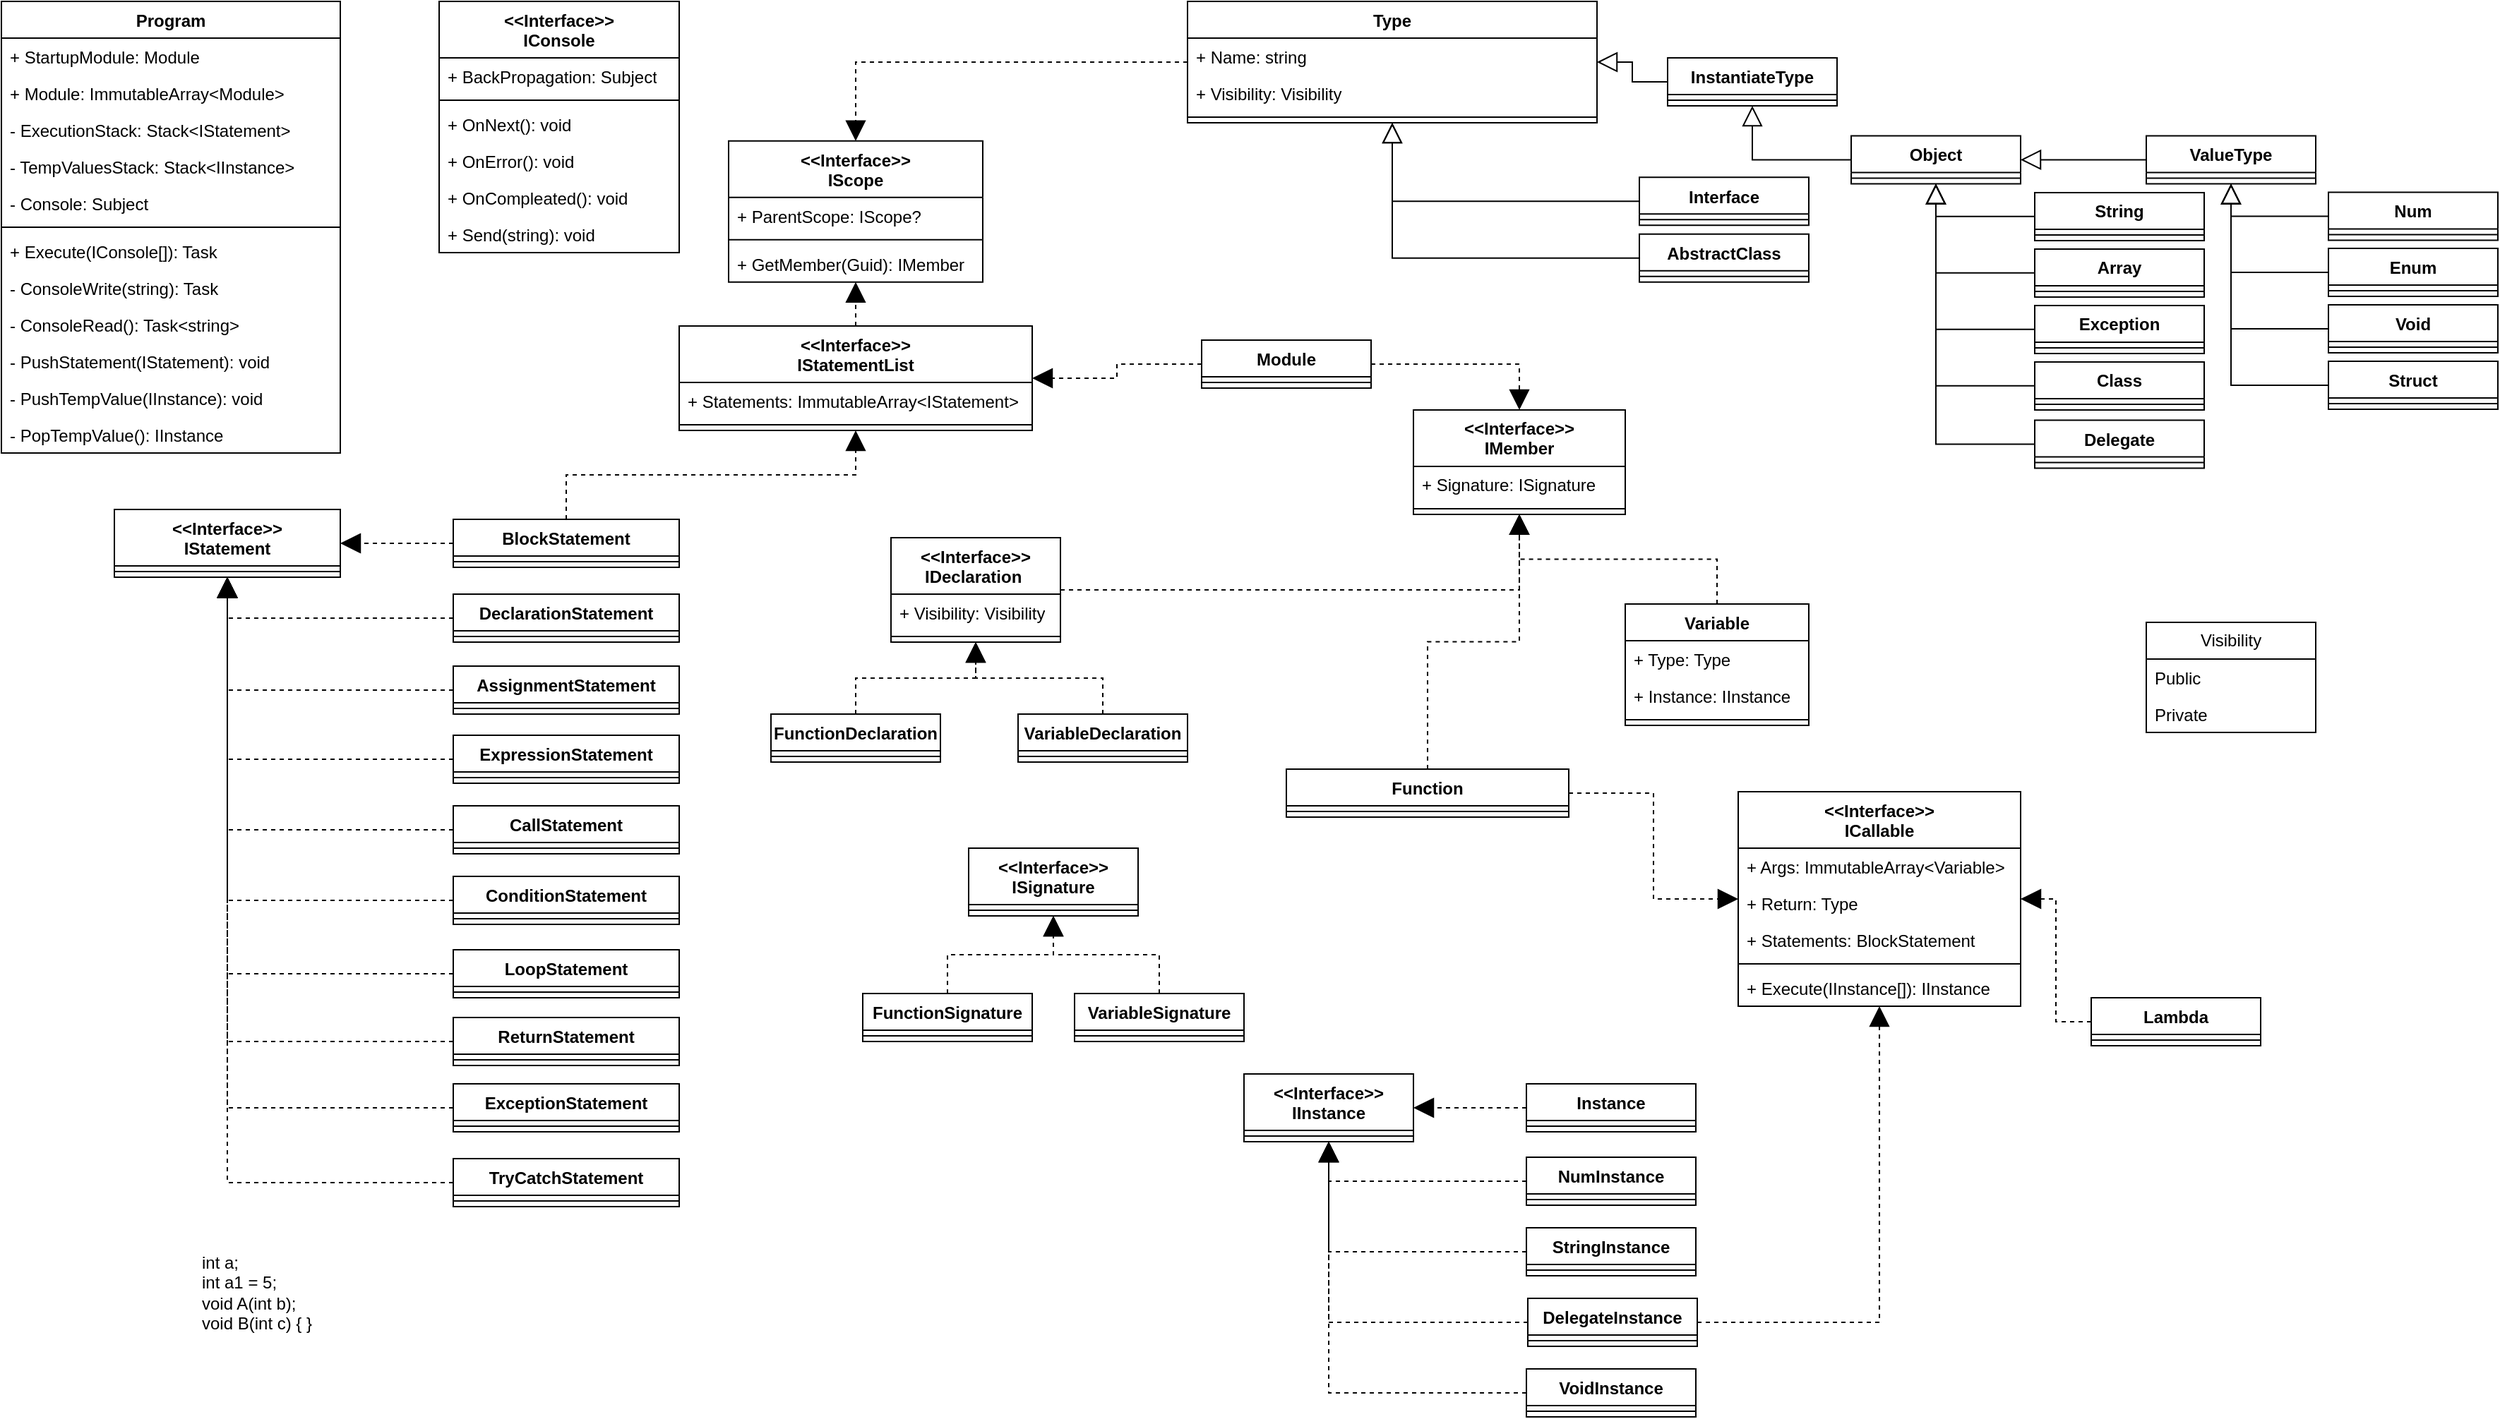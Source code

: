 <mxfile version="23.0.2" type="device">
  <diagram id="C5RBs43oDa-KdzZeNtuy" name="Page-1">
    <mxGraphModel dx="2476" dy="1564" grid="1" gridSize="10" guides="1" tooltips="1" connect="1" arrows="1" fold="1" page="1" pageScale="1" pageWidth="827" pageHeight="1169" math="0" shadow="0">
      <root>
        <mxCell id="WIyWlLk6GJQsqaUBKTNV-0" />
        <mxCell id="WIyWlLk6GJQsqaUBKTNV-1" parent="WIyWlLk6GJQsqaUBKTNV-0" />
        <mxCell id="fCn_Wh1NlOt1lq37Ahft-1" value="&amp;lt;&amp;lt;Interface&amp;gt;&amp;gt;&lt;br&gt;IScope" style="swimlane;fontStyle=1;align=center;verticalAlign=top;childLayout=stackLayout;horizontal=1;startSize=40;horizontalStack=0;resizeParent=1;resizeParentMax=0;resizeLast=0;collapsible=1;marginBottom=0;whiteSpace=wrap;html=1;" parent="WIyWlLk6GJQsqaUBKTNV-1" vertex="1">
          <mxGeometry x="515" y="98.88" width="180" height="100" as="geometry">
            <mxRectangle width="110" height="40" as="alternateBounds" />
          </mxGeometry>
        </mxCell>
        <mxCell id="fCn_Wh1NlOt1lq37Ahft-668" value="+ ParentScope: IScope?" style="text;strokeColor=none;fillColor=none;align=left;verticalAlign=top;spacingLeft=4;spacingRight=4;overflow=hidden;rotatable=0;points=[[0,0.5],[1,0.5]];portConstraint=eastwest;whiteSpace=wrap;html=1;" parent="fCn_Wh1NlOt1lq37Ahft-1" vertex="1">
          <mxGeometry y="40" width="180" height="26" as="geometry" />
        </mxCell>
        <mxCell id="fCn_Wh1NlOt1lq37Ahft-3" value="" style="line;strokeWidth=1;fillColor=none;align=left;verticalAlign=middle;spacingTop=-1;spacingLeft=3;spacingRight=3;rotatable=0;labelPosition=right;points=[];portConstraint=eastwest;strokeColor=inherit;" parent="fCn_Wh1NlOt1lq37Ahft-1" vertex="1">
          <mxGeometry y="66" width="180" height="8" as="geometry" />
        </mxCell>
        <mxCell id="fCn_Wh1NlOt1lq37Ahft-672" value="+ GetMember(Guid): IMember&amp;nbsp;" style="text;strokeColor=none;fillColor=none;align=left;verticalAlign=top;spacingLeft=4;spacingRight=4;overflow=hidden;rotatable=0;points=[[0,0.5],[1,0.5]];portConstraint=eastwest;whiteSpace=wrap;html=1;" parent="fCn_Wh1NlOt1lq37Ahft-1" vertex="1">
          <mxGeometry y="74" width="180" height="26" as="geometry" />
        </mxCell>
        <mxCell id="fCn_Wh1NlOt1lq37Ahft-5" value="Module" style="swimlane;fontStyle=1;align=center;verticalAlign=top;childLayout=stackLayout;horizontal=1;startSize=26;horizontalStack=0;resizeParent=1;resizeParentMax=0;resizeLast=0;collapsible=1;marginBottom=0;whiteSpace=wrap;html=1;" parent="WIyWlLk6GJQsqaUBKTNV-1" vertex="1">
          <mxGeometry x="850" y="240" width="120" height="34" as="geometry">
            <mxRectangle x="160" y="250" width="80" height="30" as="alternateBounds" />
          </mxGeometry>
        </mxCell>
        <mxCell id="fCn_Wh1NlOt1lq37Ahft-7" value="" style="line;strokeWidth=1;fillColor=none;align=left;verticalAlign=middle;spacingTop=-1;spacingLeft=3;spacingRight=3;rotatable=0;labelPosition=right;points=[];portConstraint=eastwest;strokeColor=inherit;" parent="fCn_Wh1NlOt1lq37Ahft-5" vertex="1">
          <mxGeometry y="26" width="120" height="8" as="geometry" />
        </mxCell>
        <mxCell id="fCn_Wh1NlOt1lq37Ahft-18" value="&amp;lt;&amp;lt;Interface&amp;gt;&amp;gt;&lt;br&gt;IStatement" style="swimlane;fontStyle=1;align=center;verticalAlign=top;childLayout=stackLayout;horizontal=1;startSize=40;horizontalStack=0;resizeParent=1;resizeParentMax=0;resizeLast=0;collapsible=1;marginBottom=0;whiteSpace=wrap;html=1;" parent="WIyWlLk6GJQsqaUBKTNV-1" vertex="1">
          <mxGeometry x="80" y="360" width="160" height="48" as="geometry">
            <mxRectangle y="80" width="110" height="40" as="alternateBounds" />
          </mxGeometry>
        </mxCell>
        <mxCell id="fCn_Wh1NlOt1lq37Ahft-19" value="" style="line;strokeWidth=1;fillColor=none;align=left;verticalAlign=middle;spacingTop=-1;spacingLeft=3;spacingRight=3;rotatable=0;labelPosition=right;points=[];portConstraint=eastwest;strokeColor=inherit;" parent="fCn_Wh1NlOt1lq37Ahft-18" vertex="1">
          <mxGeometry y="40" width="160" height="8" as="geometry" />
        </mxCell>
        <mxCell id="fCn_Wh1NlOt1lq37Ahft-20" value="DeclarationStatement" style="swimlane;fontStyle=1;align=center;verticalAlign=top;childLayout=stackLayout;horizontal=1;startSize=26;horizontalStack=0;resizeParent=1;resizeParentMax=0;resizeLast=0;collapsible=1;marginBottom=0;whiteSpace=wrap;html=1;" parent="WIyWlLk6GJQsqaUBKTNV-1" vertex="1">
          <mxGeometry x="320" y="420" width="160" height="34" as="geometry">
            <mxRectangle x="270" y="120" width="110" height="30" as="alternateBounds" />
          </mxGeometry>
        </mxCell>
        <mxCell id="fCn_Wh1NlOt1lq37Ahft-22" value="" style="line;strokeWidth=1;fillColor=none;align=left;verticalAlign=middle;spacingTop=-1;spacingLeft=3;spacingRight=3;rotatable=0;labelPosition=right;points=[];portConstraint=eastwest;strokeColor=inherit;" parent="fCn_Wh1NlOt1lq37Ahft-20" vertex="1">
          <mxGeometry y="26" width="160" height="8" as="geometry" />
        </mxCell>
        <mxCell id="fCn_Wh1NlOt1lq37Ahft-28" value="AssignmentStatement" style="swimlane;fontStyle=1;align=center;verticalAlign=top;childLayout=stackLayout;horizontal=1;startSize=26;horizontalStack=0;resizeParent=1;resizeParentMax=0;resizeLast=0;collapsible=1;marginBottom=0;whiteSpace=wrap;html=1;" parent="WIyWlLk6GJQsqaUBKTNV-1" vertex="1">
          <mxGeometry x="320" y="471" width="160" height="34" as="geometry" />
        </mxCell>
        <mxCell id="fCn_Wh1NlOt1lq37Ahft-29" value="" style="line;strokeWidth=1;fillColor=none;align=left;verticalAlign=middle;spacingTop=-1;spacingLeft=3;spacingRight=3;rotatable=0;labelPosition=right;points=[];portConstraint=eastwest;strokeColor=inherit;" parent="fCn_Wh1NlOt1lq37Ahft-28" vertex="1">
          <mxGeometry y="26" width="160" height="8" as="geometry" />
        </mxCell>
        <mxCell id="fCn_Wh1NlOt1lq37Ahft-32" value="ExpressionStatement" style="swimlane;fontStyle=1;align=center;verticalAlign=top;childLayout=stackLayout;horizontal=1;startSize=26;horizontalStack=0;resizeParent=1;resizeParentMax=0;resizeLast=0;collapsible=1;marginBottom=0;whiteSpace=wrap;html=1;" parent="WIyWlLk6GJQsqaUBKTNV-1" vertex="1">
          <mxGeometry x="320" y="520" width="160" height="34" as="geometry" />
        </mxCell>
        <mxCell id="fCn_Wh1NlOt1lq37Ahft-33" value="" style="line;strokeWidth=1;fillColor=none;align=left;verticalAlign=middle;spacingTop=-1;spacingLeft=3;spacingRight=3;rotatable=0;labelPosition=right;points=[];portConstraint=eastwest;strokeColor=inherit;" parent="fCn_Wh1NlOt1lq37Ahft-32" vertex="1">
          <mxGeometry y="26" width="160" height="8" as="geometry" />
        </mxCell>
        <mxCell id="fCn_Wh1NlOt1lq37Ahft-34" value="CallStatement" style="swimlane;fontStyle=1;align=center;verticalAlign=top;childLayout=stackLayout;horizontal=1;startSize=26;horizontalStack=0;resizeParent=1;resizeParentMax=0;resizeLast=0;collapsible=1;marginBottom=0;whiteSpace=wrap;html=1;" parent="WIyWlLk6GJQsqaUBKTNV-1" vertex="1">
          <mxGeometry x="320" y="570" width="160" height="34" as="geometry" />
        </mxCell>
        <mxCell id="fCn_Wh1NlOt1lq37Ahft-35" value="" style="line;strokeWidth=1;fillColor=none;align=left;verticalAlign=middle;spacingTop=-1;spacingLeft=3;spacingRight=3;rotatable=0;labelPosition=right;points=[];portConstraint=eastwest;strokeColor=inherit;" parent="fCn_Wh1NlOt1lq37Ahft-34" vertex="1">
          <mxGeometry y="26" width="160" height="8" as="geometry" />
        </mxCell>
        <mxCell id="fCn_Wh1NlOt1lq37Ahft-36" value="ConditionStatement" style="swimlane;fontStyle=1;align=center;verticalAlign=top;childLayout=stackLayout;horizontal=1;startSize=26;horizontalStack=0;resizeParent=1;resizeParentMax=0;resizeLast=0;collapsible=1;marginBottom=0;whiteSpace=wrap;html=1;" parent="WIyWlLk6GJQsqaUBKTNV-1" vertex="1">
          <mxGeometry x="320" y="620" width="160" height="34" as="geometry" />
        </mxCell>
        <mxCell id="fCn_Wh1NlOt1lq37Ahft-37" value="" style="line;strokeWidth=1;fillColor=none;align=left;verticalAlign=middle;spacingTop=-1;spacingLeft=3;spacingRight=3;rotatable=0;labelPosition=right;points=[];portConstraint=eastwest;strokeColor=inherit;" parent="fCn_Wh1NlOt1lq37Ahft-36" vertex="1">
          <mxGeometry y="26" width="160" height="8" as="geometry" />
        </mxCell>
        <mxCell id="fCn_Wh1NlOt1lq37Ahft-38" value="LoopStatement" style="swimlane;fontStyle=1;align=center;verticalAlign=top;childLayout=stackLayout;horizontal=1;startSize=26;horizontalStack=0;resizeParent=1;resizeParentMax=0;resizeLast=0;collapsible=1;marginBottom=0;whiteSpace=wrap;html=1;" parent="WIyWlLk6GJQsqaUBKTNV-1" vertex="1">
          <mxGeometry x="320" y="672" width="160" height="34" as="geometry" />
        </mxCell>
        <mxCell id="fCn_Wh1NlOt1lq37Ahft-39" value="" style="line;strokeWidth=1;fillColor=none;align=left;verticalAlign=middle;spacingTop=-1;spacingLeft=3;spacingRight=3;rotatable=0;labelPosition=right;points=[];portConstraint=eastwest;strokeColor=inherit;" parent="fCn_Wh1NlOt1lq37Ahft-38" vertex="1">
          <mxGeometry y="26" width="160" height="8" as="geometry" />
        </mxCell>
        <mxCell id="fCn_Wh1NlOt1lq37Ahft-40" value="" style="endArrow=block;dashed=1;endFill=1;endSize=12;html=1;rounded=0;edgeStyle=orthogonalEdgeStyle;elbow=vertical;" parent="WIyWlLk6GJQsqaUBKTNV-1" source="fCn_Wh1NlOt1lq37Ahft-20" target="fCn_Wh1NlOt1lq37Ahft-18" edge="1">
          <mxGeometry width="160" relative="1" as="geometry">
            <mxPoint x="280" y="466.66" as="sourcePoint" />
            <mxPoint x="170" y="466.66" as="targetPoint" />
          </mxGeometry>
        </mxCell>
        <mxCell id="fCn_Wh1NlOt1lq37Ahft-41" value="" style="endArrow=block;dashed=1;endFill=1;endSize=12;html=1;rounded=0;edgeStyle=orthogonalEdgeStyle;elbow=vertical;" parent="WIyWlLk6GJQsqaUBKTNV-1" source="fCn_Wh1NlOt1lq37Ahft-28" target="fCn_Wh1NlOt1lq37Ahft-18" edge="1">
          <mxGeometry width="160" relative="1" as="geometry">
            <mxPoint x="320" y="427" as="sourcePoint" />
            <mxPoint x="210" y="394" as="targetPoint" />
          </mxGeometry>
        </mxCell>
        <mxCell id="fCn_Wh1NlOt1lq37Ahft-42" value="" style="endArrow=block;dashed=1;endFill=1;endSize=12;html=1;rounded=0;edgeStyle=orthogonalEdgeStyle;elbow=vertical;" parent="WIyWlLk6GJQsqaUBKTNV-1" source="fCn_Wh1NlOt1lq37Ahft-32" target="fCn_Wh1NlOt1lq37Ahft-18" edge="1">
          <mxGeometry width="160" relative="1" as="geometry">
            <mxPoint x="270" y="550" as="sourcePoint" />
            <mxPoint x="160" y="467" as="targetPoint" />
          </mxGeometry>
        </mxCell>
        <mxCell id="fCn_Wh1NlOt1lq37Ahft-43" value="" style="endArrow=block;dashed=1;endFill=1;endSize=12;html=1;rounded=0;edgeStyle=orthogonalEdgeStyle;elbow=vertical;" parent="WIyWlLk6GJQsqaUBKTNV-1" source="fCn_Wh1NlOt1lq37Ahft-34" target="fCn_Wh1NlOt1lq37Ahft-18" edge="1">
          <mxGeometry width="160" relative="1" as="geometry">
            <mxPoint x="320" y="527" as="sourcePoint" />
            <mxPoint x="210" y="394" as="targetPoint" />
          </mxGeometry>
        </mxCell>
        <mxCell id="fCn_Wh1NlOt1lq37Ahft-44" value="" style="endArrow=block;dashed=1;endFill=1;endSize=12;html=1;rounded=0;edgeStyle=orthogonalEdgeStyle;elbow=vertical;" parent="WIyWlLk6GJQsqaUBKTNV-1" source="fCn_Wh1NlOt1lq37Ahft-36" target="fCn_Wh1NlOt1lq37Ahft-18" edge="1">
          <mxGeometry width="160" relative="1" as="geometry">
            <mxPoint x="320" y="577" as="sourcePoint" />
            <mxPoint x="210" y="394" as="targetPoint" />
          </mxGeometry>
        </mxCell>
        <mxCell id="fCn_Wh1NlOt1lq37Ahft-45" value="" style="endArrow=block;dashed=1;endFill=1;endSize=12;html=1;rounded=0;edgeStyle=orthogonalEdgeStyle;elbow=vertical;" parent="WIyWlLk6GJQsqaUBKTNV-1" source="fCn_Wh1NlOt1lq37Ahft-38" target="fCn_Wh1NlOt1lq37Ahft-18" edge="1">
          <mxGeometry width="160" relative="1" as="geometry">
            <mxPoint x="320" y="627" as="sourcePoint" />
            <mxPoint x="210" y="394" as="targetPoint" />
          </mxGeometry>
        </mxCell>
        <mxCell id="fCn_Wh1NlOt1lq37Ahft-48" value="&amp;lt;&amp;lt;Interface&amp;gt;&amp;gt;&lt;br&gt;IStatementList" style="swimlane;fontStyle=1;align=center;verticalAlign=top;childLayout=stackLayout;horizontal=1;startSize=40;horizontalStack=0;resizeParent=1;resizeParentMax=0;resizeLast=0;collapsible=1;marginBottom=0;whiteSpace=wrap;html=1;" parent="WIyWlLk6GJQsqaUBKTNV-1" vertex="1">
          <mxGeometry x="480" y="230" width="250" height="74" as="geometry">
            <mxRectangle x="430" y="60" width="110" height="40" as="alternateBounds" />
          </mxGeometry>
        </mxCell>
        <mxCell id="fCn_Wh1NlOt1lq37Ahft-55" value="+ Statements: ImmutableArray&amp;lt;IStatement&amp;gt;" style="text;strokeColor=none;fillColor=none;align=left;verticalAlign=top;spacingLeft=4;spacingRight=4;overflow=hidden;rotatable=0;points=[[0,0.5],[1,0.5]];portConstraint=eastwest;whiteSpace=wrap;html=1;" parent="fCn_Wh1NlOt1lq37Ahft-48" vertex="1">
          <mxGeometry y="40" width="250" height="26" as="geometry" />
        </mxCell>
        <mxCell id="fCn_Wh1NlOt1lq37Ahft-49" value="" style="line;strokeWidth=1;fillColor=none;align=left;verticalAlign=middle;spacingTop=-1;spacingLeft=3;spacingRight=3;rotatable=0;labelPosition=right;points=[];portConstraint=eastwest;strokeColor=inherit;" parent="fCn_Wh1NlOt1lq37Ahft-48" vertex="1">
          <mxGeometry y="66" width="250" height="8" as="geometry" />
        </mxCell>
        <mxCell id="fCn_Wh1NlOt1lq37Ahft-64" value="Program" style="swimlane;fontStyle=1;align=center;verticalAlign=top;childLayout=stackLayout;horizontal=1;startSize=26;horizontalStack=0;resizeParent=1;resizeParentMax=0;resizeLast=0;collapsible=1;marginBottom=0;whiteSpace=wrap;html=1;" parent="WIyWlLk6GJQsqaUBKTNV-1" vertex="1">
          <mxGeometry width="240" height="320" as="geometry">
            <mxRectangle width="90" height="30" as="alternateBounds" />
          </mxGeometry>
        </mxCell>
        <mxCell id="fCn_Wh1NlOt1lq37Ahft-72" value="+ StartupModule: Module" style="text;strokeColor=none;fillColor=none;align=left;verticalAlign=top;spacingLeft=4;spacingRight=4;overflow=hidden;rotatable=0;points=[[0,0.5],[1,0.5]];portConstraint=eastwest;whiteSpace=wrap;html=1;" parent="fCn_Wh1NlOt1lq37Ahft-64" vertex="1">
          <mxGeometry y="26" width="240" height="26" as="geometry" />
        </mxCell>
        <mxCell id="fCn_Wh1NlOt1lq37Ahft-70" value="+ Module: ImmutableArray&amp;lt;Module&amp;gt;" style="text;strokeColor=none;fillColor=none;align=left;verticalAlign=top;spacingLeft=4;spacingRight=4;overflow=hidden;rotatable=0;points=[[0,0.5],[1,0.5]];portConstraint=eastwest;whiteSpace=wrap;html=1;" parent="fCn_Wh1NlOt1lq37Ahft-64" vertex="1">
          <mxGeometry y="52" width="240" height="26" as="geometry" />
        </mxCell>
        <mxCell id="fCn_Wh1NlOt1lq37Ahft-71" value="- ExecutionStack: Stack&amp;lt;IStatement&amp;gt;" style="text;strokeColor=none;fillColor=none;align=left;verticalAlign=top;spacingLeft=4;spacingRight=4;overflow=hidden;rotatable=0;points=[[0,0.5],[1,0.5]];portConstraint=eastwest;whiteSpace=wrap;html=1;" parent="fCn_Wh1NlOt1lq37Ahft-64" vertex="1">
          <mxGeometry y="78" width="240" height="26" as="geometry" />
        </mxCell>
        <mxCell id="clLJUk1yPiCax2EsyjmL-21" value="- TempValuesStack: Stack&amp;lt;IInstance&amp;gt;" style="text;strokeColor=none;fillColor=none;align=left;verticalAlign=top;spacingLeft=4;spacingRight=4;overflow=hidden;rotatable=0;points=[[0,0.5],[1,0.5]];portConstraint=eastwest;whiteSpace=wrap;html=1;" parent="fCn_Wh1NlOt1lq37Ahft-64" vertex="1">
          <mxGeometry y="104" width="240" height="26" as="geometry" />
        </mxCell>
        <mxCell id="fCn_Wh1NlOt1lq37Ahft-77" value="- Console: Subject" style="text;strokeColor=none;fillColor=none;align=left;verticalAlign=top;spacingLeft=4;spacingRight=4;overflow=hidden;rotatable=0;points=[[0,0.5],[1,0.5]];portConstraint=eastwest;whiteSpace=wrap;html=1;" parent="fCn_Wh1NlOt1lq37Ahft-64" vertex="1">
          <mxGeometry y="130" width="240" height="26" as="geometry" />
        </mxCell>
        <mxCell id="fCn_Wh1NlOt1lq37Ahft-65" value="" style="line;strokeWidth=1;fillColor=none;align=left;verticalAlign=middle;spacingTop=-1;spacingLeft=3;spacingRight=3;rotatable=0;labelPosition=right;points=[];portConstraint=eastwest;strokeColor=inherit;" parent="fCn_Wh1NlOt1lq37Ahft-64" vertex="1">
          <mxGeometry y="156" width="240" height="8" as="geometry" />
        </mxCell>
        <mxCell id="fCn_Wh1NlOt1lq37Ahft-73" value="+ Execute(IConsole[]): Task" style="text;strokeColor=none;fillColor=none;align=left;verticalAlign=top;spacingLeft=4;spacingRight=4;overflow=hidden;rotatable=0;points=[[0,0.5],[1,0.5]];portConstraint=eastwest;whiteSpace=wrap;html=1;" parent="fCn_Wh1NlOt1lq37Ahft-64" vertex="1">
          <mxGeometry y="164" width="240" height="26" as="geometry" />
        </mxCell>
        <mxCell id="fCn_Wh1NlOt1lq37Ahft-75" value="- ConsoleWrite(string): Task" style="text;strokeColor=none;fillColor=none;align=left;verticalAlign=top;spacingLeft=4;spacingRight=4;overflow=hidden;rotatable=0;points=[[0,0.5],[1,0.5]];portConstraint=eastwest;whiteSpace=wrap;html=1;" parent="fCn_Wh1NlOt1lq37Ahft-64" vertex="1">
          <mxGeometry y="190" width="240" height="26" as="geometry" />
        </mxCell>
        <mxCell id="fCn_Wh1NlOt1lq37Ahft-76" value="- ConsoleRead(): Task&amp;lt;string&amp;gt;" style="text;strokeColor=none;fillColor=none;align=left;verticalAlign=top;spacingLeft=4;spacingRight=4;overflow=hidden;rotatable=0;points=[[0,0.5],[1,0.5]];portConstraint=eastwest;whiteSpace=wrap;html=1;" parent="fCn_Wh1NlOt1lq37Ahft-64" vertex="1">
          <mxGeometry y="216" width="240" height="26" as="geometry" />
        </mxCell>
        <mxCell id="clLJUk1yPiCax2EsyjmL-18" value="- PushStatement(IStatement): void" style="text;strokeColor=none;fillColor=none;align=left;verticalAlign=top;spacingLeft=4;spacingRight=4;overflow=hidden;rotatable=0;points=[[0,0.5],[1,0.5]];portConstraint=eastwest;whiteSpace=wrap;html=1;" parent="fCn_Wh1NlOt1lq37Ahft-64" vertex="1">
          <mxGeometry y="242" width="240" height="26" as="geometry" />
        </mxCell>
        <mxCell id="clLJUk1yPiCax2EsyjmL-20" value="- PushTempValue(IInstance): void" style="text;strokeColor=none;fillColor=none;align=left;verticalAlign=top;spacingLeft=4;spacingRight=4;overflow=hidden;rotatable=0;points=[[0,0.5],[1,0.5]];portConstraint=eastwest;whiteSpace=wrap;html=1;" parent="fCn_Wh1NlOt1lq37Ahft-64" vertex="1">
          <mxGeometry y="268" width="240" height="26" as="geometry" />
        </mxCell>
        <mxCell id="clLJUk1yPiCax2EsyjmL-26" value="- PopTempValue(): IInstance" style="text;strokeColor=none;fillColor=none;align=left;verticalAlign=top;spacingLeft=4;spacingRight=4;overflow=hidden;rotatable=0;points=[[0,0.5],[1,0.5]];portConstraint=eastwest;whiteSpace=wrap;html=1;" parent="fCn_Wh1NlOt1lq37Ahft-64" vertex="1">
          <mxGeometry y="294" width="240" height="26" as="geometry" />
        </mxCell>
        <mxCell id="fCn_Wh1NlOt1lq37Ahft-79" value="&amp;lt;&amp;lt;Interface&amp;gt;&amp;gt;&lt;br&gt;IConsole" style="swimlane;fontStyle=1;align=center;verticalAlign=top;childLayout=stackLayout;horizontal=1;startSize=40;horizontalStack=0;resizeParent=1;resizeParentMax=0;resizeLast=0;collapsible=1;marginBottom=0;whiteSpace=wrap;html=1;" parent="WIyWlLk6GJQsqaUBKTNV-1" vertex="1">
          <mxGeometry x="310" width="170" height="178" as="geometry">
            <mxRectangle x="320" width="110" height="40" as="alternateBounds" />
          </mxGeometry>
        </mxCell>
        <mxCell id="fCn_Wh1NlOt1lq37Ahft-84" value="+ BackPropagation: Subject" style="text;strokeColor=none;fillColor=none;align=left;verticalAlign=top;spacingLeft=4;spacingRight=4;overflow=hidden;rotatable=0;points=[[0,0.5],[1,0.5]];portConstraint=eastwest;whiteSpace=wrap;html=1;" parent="fCn_Wh1NlOt1lq37Ahft-79" vertex="1">
          <mxGeometry y="40" width="170" height="26" as="geometry" />
        </mxCell>
        <mxCell id="fCn_Wh1NlOt1lq37Ahft-80" value="" style="line;strokeWidth=1;fillColor=none;align=left;verticalAlign=middle;spacingTop=-1;spacingLeft=3;spacingRight=3;rotatable=0;labelPosition=right;points=[];portConstraint=eastwest;strokeColor=inherit;" parent="fCn_Wh1NlOt1lq37Ahft-79" vertex="1">
          <mxGeometry y="66" width="170" height="8" as="geometry" />
        </mxCell>
        <mxCell id="fCn_Wh1NlOt1lq37Ahft-81" value="+ OnNext(): void" style="text;strokeColor=none;fillColor=none;align=left;verticalAlign=top;spacingLeft=4;spacingRight=4;overflow=hidden;rotatable=0;points=[[0,0.5],[1,0.5]];portConstraint=eastwest;whiteSpace=wrap;html=1;" parent="fCn_Wh1NlOt1lq37Ahft-79" vertex="1">
          <mxGeometry y="74" width="170" height="26" as="geometry" />
        </mxCell>
        <mxCell id="fCn_Wh1NlOt1lq37Ahft-82" value="+ OnError(): void" style="text;strokeColor=none;fillColor=none;align=left;verticalAlign=top;spacingLeft=4;spacingRight=4;overflow=hidden;rotatable=0;points=[[0,0.5],[1,0.5]];portConstraint=eastwest;whiteSpace=wrap;html=1;" parent="fCn_Wh1NlOt1lq37Ahft-79" vertex="1">
          <mxGeometry y="100" width="170" height="26" as="geometry" />
        </mxCell>
        <mxCell id="fCn_Wh1NlOt1lq37Ahft-83" value="+ OnCompleated(): void" style="text;strokeColor=none;fillColor=none;align=left;verticalAlign=top;spacingLeft=4;spacingRight=4;overflow=hidden;rotatable=0;points=[[0,0.5],[1,0.5]];portConstraint=eastwest;whiteSpace=wrap;html=1;" parent="fCn_Wh1NlOt1lq37Ahft-79" vertex="1">
          <mxGeometry y="126" width="170" height="26" as="geometry" />
        </mxCell>
        <mxCell id="fCn_Wh1NlOt1lq37Ahft-85" value="+ Send(string): void" style="text;strokeColor=none;fillColor=none;align=left;verticalAlign=top;spacingLeft=4;spacingRight=4;overflow=hidden;rotatable=0;points=[[0,0.5],[1,0.5]];portConstraint=eastwest;whiteSpace=wrap;html=1;" parent="fCn_Wh1NlOt1lq37Ahft-79" vertex="1">
          <mxGeometry y="152" width="170" height="26" as="geometry" />
        </mxCell>
        <mxCell id="fCn_Wh1NlOt1lq37Ahft-89" value="" style="endArrow=block;dashed=1;endFill=1;endSize=12;html=1;rounded=0;edgeStyle=orthogonalEdgeStyle;elbow=vertical;" parent="WIyWlLk6GJQsqaUBKTNV-1" source="fCn_Wh1NlOt1lq37Ahft-5" target="fCn_Wh1NlOt1lq37Ahft-48" edge="1">
          <mxGeometry width="160" relative="1" as="geometry">
            <mxPoint x="745" y="313" as="sourcePoint" />
            <mxPoint x="620" y="313" as="targetPoint" />
          </mxGeometry>
        </mxCell>
        <mxCell id="fCn_Wh1NlOt1lq37Ahft-92" value="" style="endArrow=block;dashed=1;endFill=1;endSize=12;html=1;rounded=0;edgeStyle=orthogonalEdgeStyle;elbow=vertical;" parent="WIyWlLk6GJQsqaUBKTNV-1" source="fCn_Wh1NlOt1lq37Ahft-48" target="fCn_Wh1NlOt1lq37Ahft-1" edge="1">
          <mxGeometry width="160" relative="1" as="geometry">
            <mxPoint x="360" y="270" as="sourcePoint" />
            <mxPoint x="70" y="440" as="targetPoint" />
          </mxGeometry>
        </mxCell>
        <mxCell id="fCn_Wh1NlOt1lq37Ahft-98" value="" style="endArrow=block;dashed=1;endFill=1;endSize=12;html=1;rounded=0;edgeStyle=orthogonalEdgeStyle;elbow=vertical;" parent="WIyWlLk6GJQsqaUBKTNV-1" source="fCn_Wh1NlOt1lq37Ahft-99" target="fCn_Wh1NlOt1lq37Ahft-18" edge="1">
          <mxGeometry width="160" relative="1" as="geometry">
            <mxPoint x="-20" y="466" as="sourcePoint" />
            <mxPoint x="-185" y="281" as="targetPoint" />
          </mxGeometry>
        </mxCell>
        <mxCell id="fCn_Wh1NlOt1lq37Ahft-99" value="BlockStatement" style="swimlane;fontStyle=1;align=center;verticalAlign=top;childLayout=stackLayout;horizontal=1;startSize=26;horizontalStack=0;resizeParent=1;resizeParentMax=0;resizeLast=0;collapsible=1;marginBottom=0;whiteSpace=wrap;html=1;" parent="WIyWlLk6GJQsqaUBKTNV-1" vertex="1">
          <mxGeometry x="320" y="367" width="160" height="34" as="geometry" />
        </mxCell>
        <mxCell id="fCn_Wh1NlOt1lq37Ahft-100" value="" style="line;strokeWidth=1;fillColor=none;align=left;verticalAlign=middle;spacingTop=-1;spacingLeft=3;spacingRight=3;rotatable=0;labelPosition=right;points=[];portConstraint=eastwest;strokeColor=inherit;" parent="fCn_Wh1NlOt1lq37Ahft-99" vertex="1">
          <mxGeometry y="26" width="160" height="8" as="geometry" />
        </mxCell>
        <mxCell id="fCn_Wh1NlOt1lq37Ahft-101" value="" style="endArrow=block;dashed=1;endFill=1;endSize=12;html=1;rounded=0;edgeStyle=orthogonalEdgeStyle;elbow=vertical;" parent="WIyWlLk6GJQsqaUBKTNV-1" source="fCn_Wh1NlOt1lq37Ahft-99" target="fCn_Wh1NlOt1lq37Ahft-48" edge="1">
          <mxGeometry width="160" relative="1" as="geometry">
            <mxPoint x="70" y="467" as="sourcePoint" />
            <mxPoint x="135" y="364" as="targetPoint" />
          </mxGeometry>
        </mxCell>
        <mxCell id="fCn_Wh1NlOt1lq37Ahft-102" value="Type" style="swimlane;fontStyle=1;align=center;verticalAlign=top;childLayout=stackLayout;horizontal=1;startSize=26;horizontalStack=0;resizeParent=1;resizeParentMax=0;resizeLast=0;collapsible=1;marginBottom=0;whiteSpace=wrap;html=1;" parent="WIyWlLk6GJQsqaUBKTNV-1" vertex="1">
          <mxGeometry x="840" width="290" height="86" as="geometry" />
        </mxCell>
        <mxCell id="fCn_Wh1NlOt1lq37Ahft-650" value="+ Name: string" style="text;strokeColor=none;fillColor=none;align=left;verticalAlign=top;spacingLeft=4;spacingRight=4;overflow=hidden;rotatable=0;points=[[0,0.5],[1,0.5]];portConstraint=eastwest;whiteSpace=wrap;html=1;" parent="fCn_Wh1NlOt1lq37Ahft-102" vertex="1">
          <mxGeometry y="26" width="290" height="26" as="geometry" />
        </mxCell>
        <mxCell id="fCn_Wh1NlOt1lq37Ahft-657" value="+ Visibility: Visibility&amp;nbsp;" style="text;strokeColor=none;fillColor=none;align=left;verticalAlign=top;spacingLeft=4;spacingRight=4;overflow=hidden;rotatable=0;points=[[0,0.5],[1,0.5]];portConstraint=eastwest;whiteSpace=wrap;html=1;" parent="fCn_Wh1NlOt1lq37Ahft-102" vertex="1">
          <mxGeometry y="52" width="290" height="26" as="geometry" />
        </mxCell>
        <mxCell id="fCn_Wh1NlOt1lq37Ahft-103" value="" style="line;strokeWidth=1;fillColor=none;align=left;verticalAlign=middle;spacingTop=-1;spacingLeft=3;spacingRight=3;rotatable=0;labelPosition=right;points=[];portConstraint=eastwest;strokeColor=inherit;" parent="fCn_Wh1NlOt1lq37Ahft-102" vertex="1">
          <mxGeometry y="78" width="290" height="8" as="geometry" />
        </mxCell>
        <mxCell id="fCn_Wh1NlOt1lq37Ahft-104" value="Interface" style="swimlane;fontStyle=1;align=center;verticalAlign=top;childLayout=stackLayout;horizontal=1;startSize=26;horizontalStack=0;resizeParent=1;resizeParentMax=0;resizeLast=0;collapsible=1;marginBottom=0;whiteSpace=wrap;html=1;" parent="WIyWlLk6GJQsqaUBKTNV-1" vertex="1">
          <mxGeometry x="1160" y="124.64" width="120" height="34" as="geometry" />
        </mxCell>
        <mxCell id="fCn_Wh1NlOt1lq37Ahft-105" value="" style="line;strokeWidth=1;fillColor=none;align=left;verticalAlign=middle;spacingTop=-1;spacingLeft=3;spacingRight=3;rotatable=0;labelPosition=right;points=[];portConstraint=eastwest;strokeColor=inherit;" parent="fCn_Wh1NlOt1lq37Ahft-104" vertex="1">
          <mxGeometry y="26" width="120" height="8" as="geometry" />
        </mxCell>
        <mxCell id="fCn_Wh1NlOt1lq37Ahft-106" value="InstantiateType" style="swimlane;fontStyle=1;align=center;verticalAlign=top;childLayout=stackLayout;horizontal=1;startSize=26;horizontalStack=0;resizeParent=1;resizeParentMax=0;resizeLast=0;collapsible=1;marginBottom=0;whiteSpace=wrap;html=1;" parent="WIyWlLk6GJQsqaUBKTNV-1" vertex="1">
          <mxGeometry x="1180" y="40" width="120" height="34" as="geometry" />
        </mxCell>
        <mxCell id="fCn_Wh1NlOt1lq37Ahft-107" value="" style="line;strokeWidth=1;fillColor=none;align=left;verticalAlign=middle;spacingTop=-1;spacingLeft=3;spacingRight=3;rotatable=0;labelPosition=right;points=[];portConstraint=eastwest;strokeColor=inherit;" parent="fCn_Wh1NlOt1lq37Ahft-106" vertex="1">
          <mxGeometry y="26" width="120" height="8" as="geometry" />
        </mxCell>
        <mxCell id="fCn_Wh1NlOt1lq37Ahft-114" value="Variable" style="swimlane;fontStyle=1;align=center;verticalAlign=top;childLayout=stackLayout;horizontal=1;startSize=26;horizontalStack=0;resizeParent=1;resizeParentMax=0;resizeLast=0;collapsible=1;marginBottom=0;whiteSpace=wrap;html=1;" parent="WIyWlLk6GJQsqaUBKTNV-1" vertex="1">
          <mxGeometry x="1150" y="427" width="130" height="86" as="geometry" />
        </mxCell>
        <mxCell id="fCn_Wh1NlOt1lq37Ahft-134" value="+ Type: Type" style="text;strokeColor=none;fillColor=none;align=left;verticalAlign=top;spacingLeft=4;spacingRight=4;overflow=hidden;rotatable=0;points=[[0,0.5],[1,0.5]];portConstraint=eastwest;whiteSpace=wrap;html=1;" parent="fCn_Wh1NlOt1lq37Ahft-114" vertex="1">
          <mxGeometry y="26" width="130" height="26" as="geometry" />
        </mxCell>
        <mxCell id="fCn_Wh1NlOt1lq37Ahft-135" value="+ Instance: IInstance" style="text;strokeColor=none;fillColor=none;align=left;verticalAlign=top;spacingLeft=4;spacingRight=4;overflow=hidden;rotatable=0;points=[[0,0.5],[1,0.5]];portConstraint=eastwest;whiteSpace=wrap;html=1;" parent="fCn_Wh1NlOt1lq37Ahft-114" vertex="1">
          <mxGeometry y="52" width="130" height="26" as="geometry" />
        </mxCell>
        <mxCell id="fCn_Wh1NlOt1lq37Ahft-115" value="" style="line;strokeWidth=1;fillColor=none;align=left;verticalAlign=middle;spacingTop=-1;spacingLeft=3;spacingRight=3;rotatable=0;labelPosition=right;points=[];portConstraint=eastwest;strokeColor=inherit;" parent="fCn_Wh1NlOt1lq37Ahft-114" vertex="1">
          <mxGeometry y="78" width="130" height="8" as="geometry" />
        </mxCell>
        <mxCell id="fCn_Wh1NlOt1lq37Ahft-123" value="Instance" style="swimlane;fontStyle=1;align=center;verticalAlign=top;childLayout=stackLayout;horizontal=1;startSize=26;horizontalStack=0;resizeParent=1;resizeParentMax=0;resizeLast=0;collapsible=1;marginBottom=0;whiteSpace=wrap;html=1;" parent="WIyWlLk6GJQsqaUBKTNV-1" vertex="1">
          <mxGeometry x="1080" y="767" width="120" height="34" as="geometry" />
        </mxCell>
        <mxCell id="fCn_Wh1NlOt1lq37Ahft-124" value="" style="line;strokeWidth=1;fillColor=none;align=left;verticalAlign=middle;spacingTop=-1;spacingLeft=3;spacingRight=3;rotatable=0;labelPosition=right;points=[];portConstraint=eastwest;strokeColor=inherit;" parent="fCn_Wh1NlOt1lq37Ahft-123" vertex="1">
          <mxGeometry y="26" width="120" height="8" as="geometry" />
        </mxCell>
        <mxCell id="fCn_Wh1NlOt1lq37Ahft-125" value="&amp;lt;&amp;lt;Interface&amp;gt;&amp;gt;&lt;br&gt;IInstance" style="swimlane;fontStyle=1;align=center;verticalAlign=top;childLayout=stackLayout;horizontal=1;startSize=40;horizontalStack=0;resizeParent=1;resizeParentMax=0;resizeLast=0;collapsible=1;marginBottom=0;whiteSpace=wrap;html=1;" parent="WIyWlLk6GJQsqaUBKTNV-1" vertex="1">
          <mxGeometry x="880" y="760" width="120" height="48" as="geometry">
            <mxRectangle x="430" y="60" width="110" height="40" as="alternateBounds" />
          </mxGeometry>
        </mxCell>
        <mxCell id="fCn_Wh1NlOt1lq37Ahft-126" value="" style="line;strokeWidth=1;fillColor=none;align=left;verticalAlign=middle;spacingTop=-1;spacingLeft=3;spacingRight=3;rotatable=0;labelPosition=right;points=[];portConstraint=eastwest;strokeColor=inherit;" parent="fCn_Wh1NlOt1lq37Ahft-125" vertex="1">
          <mxGeometry y="40" width="120" height="8" as="geometry" />
        </mxCell>
        <mxCell id="fCn_Wh1NlOt1lq37Ahft-127" value="" style="endArrow=block;dashed=1;endFill=1;endSize=12;html=1;rounded=0;edgeStyle=orthogonalEdgeStyle;" parent="WIyWlLk6GJQsqaUBKTNV-1" source="fCn_Wh1NlOt1lq37Ahft-123" target="fCn_Wh1NlOt1lq37Ahft-125" edge="1">
          <mxGeometry width="160" relative="1" as="geometry">
            <mxPoint x="920" y="900" as="sourcePoint" />
            <mxPoint x="1080" y="900" as="targetPoint" />
          </mxGeometry>
        </mxCell>
        <mxCell id="fCn_Wh1NlOt1lq37Ahft-128" value="NumInstance" style="swimlane;fontStyle=1;align=center;verticalAlign=top;childLayout=stackLayout;horizontal=1;startSize=26;horizontalStack=0;resizeParent=1;resizeParentMax=0;resizeLast=0;collapsible=1;marginBottom=0;whiteSpace=wrap;html=1;" parent="WIyWlLk6GJQsqaUBKTNV-1" vertex="1">
          <mxGeometry x="1080" y="819" width="120" height="34" as="geometry" />
        </mxCell>
        <mxCell id="fCn_Wh1NlOt1lq37Ahft-129" value="" style="line;strokeWidth=1;fillColor=none;align=left;verticalAlign=middle;spacingTop=-1;spacingLeft=3;spacingRight=3;rotatable=0;labelPosition=right;points=[];portConstraint=eastwest;strokeColor=inherit;" parent="fCn_Wh1NlOt1lq37Ahft-128" vertex="1">
          <mxGeometry y="26" width="120" height="8" as="geometry" />
        </mxCell>
        <mxCell id="fCn_Wh1NlOt1lq37Ahft-130" value="" style="endArrow=block;dashed=1;endFill=1;endSize=12;html=1;rounded=0;edgeStyle=orthogonalEdgeStyle;" parent="WIyWlLk6GJQsqaUBKTNV-1" source="fCn_Wh1NlOt1lq37Ahft-128" target="fCn_Wh1NlOt1lq37Ahft-125" edge="1">
          <mxGeometry width="160" relative="1" as="geometry">
            <mxPoint x="1090" y="827" as="sourcePoint" />
            <mxPoint x="1010" y="794" as="targetPoint" />
          </mxGeometry>
        </mxCell>
        <mxCell id="fCn_Wh1NlOt1lq37Ahft-131" value="StringInstance" style="swimlane;fontStyle=1;align=center;verticalAlign=top;childLayout=stackLayout;horizontal=1;startSize=26;horizontalStack=0;resizeParent=1;resizeParentMax=0;resizeLast=0;collapsible=1;marginBottom=0;whiteSpace=wrap;html=1;" parent="WIyWlLk6GJQsqaUBKTNV-1" vertex="1">
          <mxGeometry x="1080" y="869" width="120" height="34" as="geometry" />
        </mxCell>
        <mxCell id="fCn_Wh1NlOt1lq37Ahft-132" value="" style="line;strokeWidth=1;fillColor=none;align=left;verticalAlign=middle;spacingTop=-1;spacingLeft=3;spacingRight=3;rotatable=0;labelPosition=right;points=[];portConstraint=eastwest;strokeColor=inherit;" parent="fCn_Wh1NlOt1lq37Ahft-131" vertex="1">
          <mxGeometry y="26" width="120" height="8" as="geometry" />
        </mxCell>
        <mxCell id="fCn_Wh1NlOt1lq37Ahft-133" value="" style="endArrow=block;dashed=1;endFill=1;endSize=12;html=1;rounded=0;edgeStyle=orthogonalEdgeStyle;" parent="WIyWlLk6GJQsqaUBKTNV-1" source="fCn_Wh1NlOt1lq37Ahft-131" target="fCn_Wh1NlOt1lq37Ahft-125" edge="1">
          <mxGeometry width="160" relative="1" as="geometry">
            <mxPoint x="1090" y="867" as="sourcePoint" />
            <mxPoint x="950" y="818" as="targetPoint" />
          </mxGeometry>
        </mxCell>
        <mxCell id="fCn_Wh1NlOt1lq37Ahft-138" value="Visibility" style="swimlane;fontStyle=0;childLayout=stackLayout;horizontal=1;startSize=26;fillColor=none;horizontalStack=0;resizeParent=1;resizeParentMax=0;resizeLast=0;collapsible=1;marginBottom=0;whiteSpace=wrap;html=1;" parent="WIyWlLk6GJQsqaUBKTNV-1" vertex="1">
          <mxGeometry x="1519" y="440" width="120" height="78" as="geometry" />
        </mxCell>
        <mxCell id="fCn_Wh1NlOt1lq37Ahft-140" value="Public" style="text;strokeColor=none;fillColor=none;align=left;verticalAlign=top;spacingLeft=4;spacingRight=4;overflow=hidden;rotatable=0;points=[[0,0.5],[1,0.5]];portConstraint=eastwest;whiteSpace=wrap;html=1;" parent="fCn_Wh1NlOt1lq37Ahft-138" vertex="1">
          <mxGeometry y="26" width="120" height="26" as="geometry" />
        </mxCell>
        <mxCell id="fCn_Wh1NlOt1lq37Ahft-142" value="Private" style="text;strokeColor=none;fillColor=none;align=left;verticalAlign=top;spacingLeft=4;spacingRight=4;overflow=hidden;rotatable=0;points=[[0,0.5],[1,0.5]];portConstraint=eastwest;whiteSpace=wrap;html=1;" parent="fCn_Wh1NlOt1lq37Ahft-138" vertex="1">
          <mxGeometry y="52" width="120" height="26" as="geometry" />
        </mxCell>
        <mxCell id="fCn_Wh1NlOt1lq37Ahft-143" value="AbstractClass" style="swimlane;fontStyle=1;align=center;verticalAlign=top;childLayout=stackLayout;horizontal=1;startSize=26;horizontalStack=0;resizeParent=1;resizeParentMax=0;resizeLast=0;collapsible=1;marginBottom=0;whiteSpace=wrap;html=1;" parent="WIyWlLk6GJQsqaUBKTNV-1" vertex="1">
          <mxGeometry x="1160" y="164.88" width="120" height="34" as="geometry" />
        </mxCell>
        <mxCell id="fCn_Wh1NlOt1lq37Ahft-144" value="" style="line;strokeWidth=1;fillColor=none;align=left;verticalAlign=middle;spacingTop=-1;spacingLeft=3;spacingRight=3;rotatable=0;labelPosition=right;points=[];portConstraint=eastwest;strokeColor=inherit;" parent="fCn_Wh1NlOt1lq37Ahft-143" vertex="1">
          <mxGeometry y="26" width="120" height="8" as="geometry" />
        </mxCell>
        <mxCell id="fCn_Wh1NlOt1lq37Ahft-148" value="Num" style="swimlane;fontStyle=1;align=center;verticalAlign=top;childLayout=stackLayout;horizontal=1;startSize=26;horizontalStack=0;resizeParent=1;resizeParentMax=0;resizeLast=0;collapsible=1;marginBottom=0;whiteSpace=wrap;html=1;" parent="WIyWlLk6GJQsqaUBKTNV-1" vertex="1">
          <mxGeometry x="1648.0" y="135.2" width="120" height="34" as="geometry" />
        </mxCell>
        <mxCell id="fCn_Wh1NlOt1lq37Ahft-149" value="" style="line;strokeWidth=1;fillColor=none;align=left;verticalAlign=middle;spacingTop=-1;spacingLeft=3;spacingRight=3;rotatable=0;labelPosition=right;points=[];portConstraint=eastwest;strokeColor=inherit;" parent="fCn_Wh1NlOt1lq37Ahft-148" vertex="1">
          <mxGeometry y="26" width="120" height="8" as="geometry" />
        </mxCell>
        <mxCell id="fCn_Wh1NlOt1lq37Ahft-150" value="Delegate" style="swimlane;fontStyle=1;align=center;verticalAlign=top;childLayout=stackLayout;horizontal=1;startSize=26;horizontalStack=0;resizeParent=1;resizeParentMax=0;resizeLast=0;collapsible=1;marginBottom=0;whiteSpace=wrap;html=1;" parent="WIyWlLk6GJQsqaUBKTNV-1" vertex="1">
          <mxGeometry x="1440" y="296.8" width="120" height="34" as="geometry" />
        </mxCell>
        <mxCell id="fCn_Wh1NlOt1lq37Ahft-151" value="" style="line;strokeWidth=1;fillColor=none;align=left;verticalAlign=middle;spacingTop=-1;spacingLeft=3;spacingRight=3;rotatable=0;labelPosition=right;points=[];portConstraint=eastwest;strokeColor=inherit;" parent="fCn_Wh1NlOt1lq37Ahft-150" vertex="1">
          <mxGeometry y="26" width="120" height="8" as="geometry" />
        </mxCell>
        <mxCell id="fCn_Wh1NlOt1lq37Ahft-152" value="Object" style="swimlane;fontStyle=1;align=center;verticalAlign=top;childLayout=stackLayout;horizontal=1;startSize=26;horizontalStack=0;resizeParent=1;resizeParentMax=0;resizeLast=0;collapsible=1;marginBottom=0;whiteSpace=wrap;html=1;" parent="WIyWlLk6GJQsqaUBKTNV-1" vertex="1">
          <mxGeometry x="1310" y="95.2" width="120" height="34" as="geometry" />
        </mxCell>
        <mxCell id="fCn_Wh1NlOt1lq37Ahft-153" value="" style="line;strokeWidth=1;fillColor=none;align=left;verticalAlign=middle;spacingTop=-1;spacingLeft=3;spacingRight=3;rotatable=0;labelPosition=right;points=[];portConstraint=eastwest;strokeColor=inherit;" parent="fCn_Wh1NlOt1lq37Ahft-152" vertex="1">
          <mxGeometry y="26" width="120" height="8" as="geometry" />
        </mxCell>
        <mxCell id="fCn_Wh1NlOt1lq37Ahft-156" value="ValueType" style="swimlane;fontStyle=1;align=center;verticalAlign=top;childLayout=stackLayout;horizontal=1;startSize=26;horizontalStack=0;resizeParent=1;resizeParentMax=0;resizeLast=0;collapsible=1;marginBottom=0;whiteSpace=wrap;html=1;" parent="WIyWlLk6GJQsqaUBKTNV-1" vertex="1">
          <mxGeometry x="1519" y="95.2" width="120" height="34" as="geometry" />
        </mxCell>
        <mxCell id="fCn_Wh1NlOt1lq37Ahft-157" value="" style="line;strokeWidth=1;fillColor=none;align=left;verticalAlign=middle;spacingTop=-1;spacingLeft=3;spacingRight=3;rotatable=0;labelPosition=right;points=[];portConstraint=eastwest;strokeColor=inherit;" parent="fCn_Wh1NlOt1lq37Ahft-156" vertex="1">
          <mxGeometry y="26" width="120" height="8" as="geometry" />
        </mxCell>
        <mxCell id="fCn_Wh1NlOt1lq37Ahft-173" value="String" style="swimlane;fontStyle=1;align=center;verticalAlign=top;childLayout=stackLayout;horizontal=1;startSize=26;horizontalStack=0;resizeParent=1;resizeParentMax=0;resizeLast=0;collapsible=1;marginBottom=0;whiteSpace=wrap;html=1;" parent="WIyWlLk6GJQsqaUBKTNV-1" vertex="1">
          <mxGeometry x="1440" y="135.44" width="120" height="34" as="geometry" />
        </mxCell>
        <mxCell id="fCn_Wh1NlOt1lq37Ahft-174" value="" style="line;strokeWidth=1;fillColor=none;align=left;verticalAlign=middle;spacingTop=-1;spacingLeft=3;spacingRight=3;rotatable=0;labelPosition=right;points=[];portConstraint=eastwest;strokeColor=inherit;" parent="fCn_Wh1NlOt1lq37Ahft-173" vertex="1">
          <mxGeometry y="26" width="120" height="8" as="geometry" />
        </mxCell>
        <mxCell id="fCn_Wh1NlOt1lq37Ahft-179" value="" style="endArrow=block;endFill=0;endSize=12;html=1;rounded=0;edgeStyle=orthogonalEdgeStyle;" parent="WIyWlLk6GJQsqaUBKTNV-1" source="fCn_Wh1NlOt1lq37Ahft-106" target="fCn_Wh1NlOt1lq37Ahft-102" edge="1">
          <mxGeometry width="160" relative="1" as="geometry">
            <mxPoint x="880" y="170" as="sourcePoint" />
            <mxPoint x="1040" y="170" as="targetPoint" />
          </mxGeometry>
        </mxCell>
        <mxCell id="fCn_Wh1NlOt1lq37Ahft-180" value="" style="endArrow=block;endFill=0;endSize=12;html=1;rounded=0;edgeStyle=orthogonalEdgeStyle;" parent="WIyWlLk6GJQsqaUBKTNV-1" source="fCn_Wh1NlOt1lq37Ahft-104" target="fCn_Wh1NlOt1lq37Ahft-102" edge="1">
          <mxGeometry width="160" relative="1" as="geometry">
            <mxPoint x="1050" y="27" as="sourcePoint" />
            <mxPoint x="970" y="27" as="targetPoint" />
          </mxGeometry>
        </mxCell>
        <mxCell id="fCn_Wh1NlOt1lq37Ahft-181" value="" style="endArrow=block;endFill=0;endSize=12;html=1;rounded=0;edgeStyle=orthogonalEdgeStyle;" parent="WIyWlLk6GJQsqaUBKTNV-1" source="fCn_Wh1NlOt1lq37Ahft-143" target="fCn_Wh1NlOt1lq37Ahft-102" edge="1">
          <mxGeometry width="160" relative="1" as="geometry">
            <mxPoint x="1050" y="67" as="sourcePoint" />
            <mxPoint x="910" y="44" as="targetPoint" />
          </mxGeometry>
        </mxCell>
        <mxCell id="fCn_Wh1NlOt1lq37Ahft-186" value="" style="endArrow=block;endFill=0;endSize=12;html=1;rounded=0;edgeStyle=orthogonalEdgeStyle;" parent="WIyWlLk6GJQsqaUBKTNV-1" source="fCn_Wh1NlOt1lq37Ahft-152" target="fCn_Wh1NlOt1lq37Ahft-106" edge="1">
          <mxGeometry width="160" relative="1" as="geometry">
            <mxPoint x="1490.0" y="194" as="sourcePoint" />
            <mxPoint x="1410.0" y="194" as="targetPoint" />
          </mxGeometry>
        </mxCell>
        <mxCell id="fCn_Wh1NlOt1lq37Ahft-187" value="" style="endArrow=block;endFill=0;endSize=12;html=1;rounded=0;edgeStyle=orthogonalEdgeStyle;" parent="WIyWlLk6GJQsqaUBKTNV-1" source="fCn_Wh1NlOt1lq37Ahft-156" target="fCn_Wh1NlOt1lq37Ahft-152" edge="1">
          <mxGeometry width="160" relative="1" as="geometry">
            <mxPoint x="1429" y="152.16" as="sourcePoint" />
            <mxPoint x="1420" y="114.96" as="targetPoint" />
          </mxGeometry>
        </mxCell>
        <mxCell id="fCn_Wh1NlOt1lq37Ahft-188" value="" style="endArrow=block;endFill=0;endSize=12;html=1;rounded=0;edgeStyle=orthogonalEdgeStyle;" parent="WIyWlLk6GJQsqaUBKTNV-1" source="fCn_Wh1NlOt1lq37Ahft-150" target="fCn_Wh1NlOt1lq37Ahft-152" edge="1">
          <mxGeometry width="160" relative="1" as="geometry">
            <mxPoint x="1290" y="204.96" as="sourcePoint" />
            <mxPoint x="1459" y="169.2" as="targetPoint" />
          </mxGeometry>
        </mxCell>
        <mxCell id="fCn_Wh1NlOt1lq37Ahft-189" value="" style="endArrow=block;endFill=0;endSize=12;html=1;rounded=0;edgeStyle=orthogonalEdgeStyle;" parent="WIyWlLk6GJQsqaUBKTNV-1" source="fCn_Wh1NlOt1lq37Ahft-173" target="fCn_Wh1NlOt1lq37Ahft-152" edge="1">
          <mxGeometry width="160" relative="1" as="geometry">
            <mxPoint x="1400" y="201.96" as="sourcePoint" />
            <mxPoint x="1459" y="169.2" as="targetPoint" />
          </mxGeometry>
        </mxCell>
        <mxCell id="fCn_Wh1NlOt1lq37Ahft-193" value="Array" style="swimlane;fontStyle=1;align=center;verticalAlign=top;childLayout=stackLayout;horizontal=1;startSize=26;horizontalStack=0;resizeParent=1;resizeParentMax=0;resizeLast=0;collapsible=1;marginBottom=0;whiteSpace=wrap;html=1;" parent="WIyWlLk6GJQsqaUBKTNV-1" vertex="1">
          <mxGeometry x="1440" y="175.44" width="120" height="34" as="geometry" />
        </mxCell>
        <mxCell id="fCn_Wh1NlOt1lq37Ahft-194" value="" style="line;strokeWidth=1;fillColor=none;align=left;verticalAlign=middle;spacingTop=-1;spacingLeft=3;spacingRight=3;rotatable=0;labelPosition=right;points=[];portConstraint=eastwest;strokeColor=inherit;" parent="fCn_Wh1NlOt1lq37Ahft-193" vertex="1">
          <mxGeometry y="26" width="120" height="8" as="geometry" />
        </mxCell>
        <mxCell id="fCn_Wh1NlOt1lq37Ahft-195" value="" style="endArrow=block;endFill=0;endSize=12;html=1;rounded=0;edgeStyle=orthogonalEdgeStyle;" parent="WIyWlLk6GJQsqaUBKTNV-1" source="fCn_Wh1NlOt1lq37Ahft-193" target="fCn_Wh1NlOt1lq37Ahft-152" edge="1">
          <mxGeometry width="160" relative="1" as="geometry">
            <mxPoint x="1410" y="241.96" as="sourcePoint" />
            <mxPoint x="1360" y="138.96" as="targetPoint" />
          </mxGeometry>
        </mxCell>
        <mxCell id="fCn_Wh1NlOt1lq37Ahft-196" value="" style="endArrow=block;endFill=0;endSize=12;html=1;rounded=0;edgeStyle=orthogonalEdgeStyle;" parent="WIyWlLk6GJQsqaUBKTNV-1" source="fCn_Wh1NlOt1lq37Ahft-148" target="fCn_Wh1NlOt1lq37Ahft-156" edge="1">
          <mxGeometry width="160" relative="1" as="geometry">
            <mxPoint x="1529" y="121.96" as="sourcePoint" />
            <mxPoint x="1478" y="98.96" as="targetPoint" />
          </mxGeometry>
        </mxCell>
        <mxCell id="fCn_Wh1NlOt1lq37Ahft-200" value="Enum" style="swimlane;fontStyle=1;align=center;verticalAlign=top;childLayout=stackLayout;horizontal=1;startSize=26;horizontalStack=0;resizeParent=1;resizeParentMax=0;resizeLast=0;collapsible=1;marginBottom=0;whiteSpace=wrap;html=1;" parent="WIyWlLk6GJQsqaUBKTNV-1" vertex="1">
          <mxGeometry x="1648.0" y="174.96" width="120" height="34" as="geometry" />
        </mxCell>
        <mxCell id="fCn_Wh1NlOt1lq37Ahft-201" value="" style="line;strokeWidth=1;fillColor=none;align=left;verticalAlign=middle;spacingTop=-1;spacingLeft=3;spacingRight=3;rotatable=0;labelPosition=right;points=[];portConstraint=eastwest;strokeColor=inherit;" parent="fCn_Wh1NlOt1lq37Ahft-200" vertex="1">
          <mxGeometry y="26" width="120" height="8" as="geometry" />
        </mxCell>
        <mxCell id="fCn_Wh1NlOt1lq37Ahft-642" value="" style="endArrow=block;endFill=0;endSize=12;html=1;rounded=0;edgeStyle=orthogonalEdgeStyle;" parent="WIyWlLk6GJQsqaUBKTNV-1" source="fCn_Wh1NlOt1lq37Ahft-200" target="fCn_Wh1NlOt1lq37Ahft-156" edge="1">
          <mxGeometry width="160" relative="1" as="geometry">
            <mxPoint x="1658" y="161.96" as="sourcePoint" />
            <mxPoint x="1589" y="138.96" as="targetPoint" />
          </mxGeometry>
        </mxCell>
        <mxCell id="fCn_Wh1NlOt1lq37Ahft-643" value="Void" style="swimlane;fontStyle=1;align=center;verticalAlign=top;childLayout=stackLayout;horizontal=1;startSize=26;horizontalStack=0;resizeParent=1;resizeParentMax=0;resizeLast=0;collapsible=1;marginBottom=0;whiteSpace=wrap;html=1;" parent="WIyWlLk6GJQsqaUBKTNV-1" vertex="1">
          <mxGeometry x="1648.0" y="214.96" width="120" height="34" as="geometry" />
        </mxCell>
        <mxCell id="fCn_Wh1NlOt1lq37Ahft-644" value="" style="line;strokeWidth=1;fillColor=none;align=left;verticalAlign=middle;spacingTop=-1;spacingLeft=3;spacingRight=3;rotatable=0;labelPosition=right;points=[];portConstraint=eastwest;strokeColor=inherit;" parent="fCn_Wh1NlOt1lq37Ahft-643" vertex="1">
          <mxGeometry y="26" width="120" height="8" as="geometry" />
        </mxCell>
        <mxCell id="fCn_Wh1NlOt1lq37Ahft-645" value="" style="endArrow=block;endFill=0;endSize=12;html=1;rounded=0;edgeStyle=orthogonalEdgeStyle;" parent="WIyWlLk6GJQsqaUBKTNV-1" source="fCn_Wh1NlOt1lq37Ahft-643" target="fCn_Wh1NlOt1lq37Ahft-156" edge="1">
          <mxGeometry width="160" relative="1" as="geometry">
            <mxPoint x="1658" y="201.96" as="sourcePoint" />
            <mxPoint x="1589" y="138.96" as="targetPoint" />
          </mxGeometry>
        </mxCell>
        <mxCell id="fCn_Wh1NlOt1lq37Ahft-646" value="Exception" style="swimlane;fontStyle=1;align=center;verticalAlign=top;childLayout=stackLayout;horizontal=1;startSize=26;horizontalStack=0;resizeParent=1;resizeParentMax=0;resizeLast=0;collapsible=1;marginBottom=0;whiteSpace=wrap;html=1;" parent="WIyWlLk6GJQsqaUBKTNV-1" vertex="1">
          <mxGeometry x="1440" y="215.44" width="120" height="34" as="geometry" />
        </mxCell>
        <mxCell id="fCn_Wh1NlOt1lq37Ahft-647" value="" style="line;strokeWidth=1;fillColor=none;align=left;verticalAlign=middle;spacingTop=-1;spacingLeft=3;spacingRight=3;rotatable=0;labelPosition=right;points=[];portConstraint=eastwest;strokeColor=inherit;" parent="fCn_Wh1NlOt1lq37Ahft-646" vertex="1">
          <mxGeometry y="26" width="120" height="8" as="geometry" />
        </mxCell>
        <mxCell id="fCn_Wh1NlOt1lq37Ahft-648" value="" style="endArrow=block;endFill=0;endSize=12;html=1;rounded=0;edgeStyle=orthogonalEdgeStyle;" parent="WIyWlLk6GJQsqaUBKTNV-1" source="fCn_Wh1NlOt1lq37Ahft-646" target="fCn_Wh1NlOt1lq37Ahft-152" edge="1">
          <mxGeometry width="160" relative="1" as="geometry">
            <mxPoint x="1450" y="241.96" as="sourcePoint" />
            <mxPoint x="1380" y="138.96" as="targetPoint" />
          </mxGeometry>
        </mxCell>
        <mxCell id="fCn_Wh1NlOt1lq37Ahft-651" value="Struct" style="swimlane;fontStyle=1;align=center;verticalAlign=top;childLayout=stackLayout;horizontal=1;startSize=26;horizontalStack=0;resizeParent=1;resizeParentMax=0;resizeLast=0;collapsible=1;marginBottom=0;whiteSpace=wrap;html=1;" parent="WIyWlLk6GJQsqaUBKTNV-1" vertex="1">
          <mxGeometry x="1648.0" y="254.96" width="120" height="34" as="geometry" />
        </mxCell>
        <mxCell id="fCn_Wh1NlOt1lq37Ahft-652" value="" style="line;strokeWidth=1;fillColor=none;align=left;verticalAlign=middle;spacingTop=-1;spacingLeft=3;spacingRight=3;rotatable=0;labelPosition=right;points=[];portConstraint=eastwest;strokeColor=inherit;" parent="fCn_Wh1NlOt1lq37Ahft-651" vertex="1">
          <mxGeometry y="26" width="120" height="8" as="geometry" />
        </mxCell>
        <mxCell id="fCn_Wh1NlOt1lq37Ahft-653" value="Class" style="swimlane;fontStyle=1;align=center;verticalAlign=top;childLayout=stackLayout;horizontal=1;startSize=26;horizontalStack=0;resizeParent=1;resizeParentMax=0;resizeLast=0;collapsible=1;marginBottom=0;whiteSpace=wrap;html=1;" parent="WIyWlLk6GJQsqaUBKTNV-1" vertex="1">
          <mxGeometry x="1440.0" y="255.44" width="120" height="34" as="geometry" />
        </mxCell>
        <mxCell id="fCn_Wh1NlOt1lq37Ahft-654" value="" style="line;strokeWidth=1;fillColor=none;align=left;verticalAlign=middle;spacingTop=-1;spacingLeft=3;spacingRight=3;rotatable=0;labelPosition=right;points=[];portConstraint=eastwest;strokeColor=inherit;" parent="fCn_Wh1NlOt1lq37Ahft-653" vertex="1">
          <mxGeometry y="26" width="120" height="8" as="geometry" />
        </mxCell>
        <mxCell id="fCn_Wh1NlOt1lq37Ahft-655" value="" style="endArrow=block;endFill=0;endSize=12;html=1;rounded=0;edgeStyle=orthogonalEdgeStyle;" parent="WIyWlLk6GJQsqaUBKTNV-1" source="fCn_Wh1NlOt1lq37Ahft-653" target="fCn_Wh1NlOt1lq37Ahft-152" edge="1">
          <mxGeometry width="160" relative="1" as="geometry">
            <mxPoint x="1450" y="281.96" as="sourcePoint" />
            <mxPoint x="1380" y="138.96" as="targetPoint" />
          </mxGeometry>
        </mxCell>
        <mxCell id="fCn_Wh1NlOt1lq37Ahft-656" value="" style="endArrow=block;endFill=0;endSize=12;html=1;rounded=0;edgeStyle=orthogonalEdgeStyle;" parent="WIyWlLk6GJQsqaUBKTNV-1" source="fCn_Wh1NlOt1lq37Ahft-651" target="fCn_Wh1NlOt1lq37Ahft-156" edge="1">
          <mxGeometry width="160" relative="1" as="geometry">
            <mxPoint x="1658" y="241.96" as="sourcePoint" />
            <mxPoint x="1589" y="138.96" as="targetPoint" />
          </mxGeometry>
        </mxCell>
        <mxCell id="fCn_Wh1NlOt1lq37Ahft-669" value="&amp;lt;&amp;lt;Interface&amp;gt;&amp;gt;&lt;br&gt;IMember" style="swimlane;fontStyle=1;align=center;verticalAlign=top;childLayout=stackLayout;horizontal=1;startSize=40;horizontalStack=0;resizeParent=1;resizeParentMax=0;resizeLast=0;collapsible=1;marginBottom=0;whiteSpace=wrap;html=1;" parent="WIyWlLk6GJQsqaUBKTNV-1" vertex="1">
          <mxGeometry x="1000" y="289.44" width="150" height="74" as="geometry">
            <mxRectangle x="430" y="60" width="110" height="40" as="alternateBounds" />
          </mxGeometry>
        </mxCell>
        <mxCell id="F96O4kekWfmWjsFhnIWt-9" value="+ Signature: ISignature" style="text;strokeColor=none;fillColor=none;align=left;verticalAlign=top;spacingLeft=4;spacingRight=4;overflow=hidden;rotatable=0;points=[[0,0.5],[1,0.5]];portConstraint=eastwest;whiteSpace=wrap;html=1;" vertex="1" parent="fCn_Wh1NlOt1lq37Ahft-669">
          <mxGeometry y="40" width="150" height="26" as="geometry" />
        </mxCell>
        <mxCell id="fCn_Wh1NlOt1lq37Ahft-670" value="" style="line;strokeWidth=1;fillColor=none;align=left;verticalAlign=middle;spacingTop=-1;spacingLeft=3;spacingRight=3;rotatable=0;labelPosition=right;points=[];portConstraint=eastwest;strokeColor=inherit;" parent="fCn_Wh1NlOt1lq37Ahft-669" vertex="1">
          <mxGeometry y="66" width="150" height="8" as="geometry" />
        </mxCell>
        <mxCell id="fCn_Wh1NlOt1lq37Ahft-673" value="" style="endArrow=block;dashed=1;endFill=1;endSize=12;html=1;rounded=0;edgeStyle=orthogonalEdgeStyle;elbow=vertical;" parent="WIyWlLk6GJQsqaUBKTNV-1" source="fCn_Wh1NlOt1lq37Ahft-5" target="fCn_Wh1NlOt1lq37Ahft-669" edge="1">
          <mxGeometry width="160" relative="1" as="geometry">
            <mxPoint x="585" y="214" as="sourcePoint" />
            <mxPoint x="585" y="262" as="targetPoint" />
          </mxGeometry>
        </mxCell>
        <mxCell id="fCn_Wh1NlOt1lq37Ahft-674" value="" style="endArrow=block;dashed=1;endFill=1;endSize=12;html=1;rounded=0;edgeStyle=orthogonalEdgeStyle;elbow=vertical;" parent="WIyWlLk6GJQsqaUBKTNV-1" source="fCn_Wh1NlOt1lq37Ahft-102" target="fCn_Wh1NlOt1lq37Ahft-1" edge="1">
          <mxGeometry width="160" relative="1" as="geometry">
            <mxPoint x="590" y="170" as="sourcePoint" />
            <mxPoint x="670" y="124" as="targetPoint" />
          </mxGeometry>
        </mxCell>
        <mxCell id="fCn_Wh1NlOt1lq37Ahft-675" value="" style="endArrow=block;dashed=1;endFill=1;endSize=12;html=1;rounded=0;edgeStyle=orthogonalEdgeStyle;elbow=vertical;" parent="WIyWlLk6GJQsqaUBKTNV-1" source="fCn_Wh1NlOt1lq37Ahft-114" target="fCn_Wh1NlOt1lq37Ahft-669" edge="1">
          <mxGeometry width="160" relative="1" as="geometry">
            <mxPoint x="980" y="312" as="sourcePoint" />
            <mxPoint x="1080" y="312" as="targetPoint" />
          </mxGeometry>
        </mxCell>
        <mxCell id="fCn_Wh1NlOt1lq37Ahft-679" value="DelegateInstance" style="swimlane;fontStyle=1;align=center;verticalAlign=top;childLayout=stackLayout;horizontal=1;startSize=26;horizontalStack=0;resizeParent=1;resizeParentMax=0;resizeLast=0;collapsible=1;marginBottom=0;whiteSpace=wrap;html=1;" parent="WIyWlLk6GJQsqaUBKTNV-1" vertex="1">
          <mxGeometry x="1081" y="919" width="120" height="34" as="geometry" />
        </mxCell>
        <mxCell id="fCn_Wh1NlOt1lq37Ahft-680" value="" style="line;strokeWidth=1;fillColor=none;align=left;verticalAlign=middle;spacingTop=-1;spacingLeft=3;spacingRight=3;rotatable=0;labelPosition=right;points=[];portConstraint=eastwest;strokeColor=inherit;" parent="fCn_Wh1NlOt1lq37Ahft-679" vertex="1">
          <mxGeometry y="26" width="120" height="8" as="geometry" />
        </mxCell>
        <mxCell id="fCn_Wh1NlOt1lq37Ahft-681" value="" style="endArrow=block;dashed=1;endFill=1;endSize=12;html=1;rounded=0;edgeStyle=orthogonalEdgeStyle;" parent="WIyWlLk6GJQsqaUBKTNV-1" source="fCn_Wh1NlOt1lq37Ahft-679" target="fCn_Wh1NlOt1lq37Ahft-125" edge="1">
          <mxGeometry width="160" relative="1" as="geometry">
            <mxPoint x="1130" y="896" as="sourcePoint" />
            <mxPoint x="950" y="818" as="targetPoint" />
          </mxGeometry>
        </mxCell>
        <mxCell id="fCn_Wh1NlOt1lq37Ahft-683" value="VoidInstance" style="swimlane;fontStyle=1;align=center;verticalAlign=top;childLayout=stackLayout;horizontal=1;startSize=26;horizontalStack=0;resizeParent=1;resizeParentMax=0;resizeLast=0;collapsible=1;marginBottom=0;whiteSpace=wrap;html=1;" parent="WIyWlLk6GJQsqaUBKTNV-1" vertex="1">
          <mxGeometry x="1080" y="969" width="120" height="34" as="geometry" />
        </mxCell>
        <mxCell id="fCn_Wh1NlOt1lq37Ahft-684" value="" style="line;strokeWidth=1;fillColor=none;align=left;verticalAlign=middle;spacingTop=-1;spacingLeft=3;spacingRight=3;rotatable=0;labelPosition=right;points=[];portConstraint=eastwest;strokeColor=inherit;" parent="fCn_Wh1NlOt1lq37Ahft-683" vertex="1">
          <mxGeometry y="26" width="120" height="8" as="geometry" />
        </mxCell>
        <mxCell id="fCn_Wh1NlOt1lq37Ahft-685" value="" style="endArrow=block;dashed=1;endFill=1;endSize=12;html=1;rounded=0;edgeStyle=orthogonalEdgeStyle;" parent="WIyWlLk6GJQsqaUBKTNV-1" source="fCn_Wh1NlOt1lq37Ahft-683" target="fCn_Wh1NlOt1lq37Ahft-125" edge="1">
          <mxGeometry width="160" relative="1" as="geometry">
            <mxPoint x="1091" y="946" as="sourcePoint" />
            <mxPoint x="950" y="818" as="targetPoint" />
          </mxGeometry>
        </mxCell>
        <mxCell id="4t9oW_LOa8zclDSw0Z9n-0" value="&amp;lt;&amp;lt;Interface&amp;gt;&amp;gt;&lt;br&gt;ICallable" style="swimlane;fontStyle=1;align=center;verticalAlign=top;childLayout=stackLayout;horizontal=1;startSize=40;horizontalStack=0;resizeParent=1;resizeParentMax=0;resizeLast=0;collapsible=1;marginBottom=0;whiteSpace=wrap;html=1;" parent="WIyWlLk6GJQsqaUBKTNV-1" vertex="1">
          <mxGeometry x="1230" y="560" width="200" height="152" as="geometry">
            <mxRectangle x="430" y="60" width="110" height="40" as="alternateBounds" />
          </mxGeometry>
        </mxCell>
        <mxCell id="clLJUk1yPiCax2EsyjmL-3" value="+ Args: ImmutableArray&amp;lt;Variable&amp;gt;" style="text;strokeColor=none;fillColor=none;align=left;verticalAlign=top;spacingLeft=4;spacingRight=4;overflow=hidden;rotatable=0;points=[[0,0.5],[1,0.5]];portConstraint=eastwest;whiteSpace=wrap;html=1;" parent="4t9oW_LOa8zclDSw0Z9n-0" vertex="1">
          <mxGeometry y="40" width="200" height="26" as="geometry" />
        </mxCell>
        <mxCell id="clLJUk1yPiCax2EsyjmL-2" value="+ Return: Type" style="text;strokeColor=none;fillColor=none;align=left;verticalAlign=top;spacingLeft=4;spacingRight=4;overflow=hidden;rotatable=0;points=[[0,0.5],[1,0.5]];portConstraint=eastwest;whiteSpace=wrap;html=1;" parent="4t9oW_LOa8zclDSw0Z9n-0" vertex="1">
          <mxGeometry y="66" width="200" height="26" as="geometry" />
        </mxCell>
        <mxCell id="clLJUk1yPiCax2EsyjmL-7" value="+ Statements:&amp;nbsp;BlockStatement" style="text;strokeColor=none;fillColor=none;align=left;verticalAlign=top;spacingLeft=4;spacingRight=4;overflow=hidden;rotatable=0;points=[[0,0.5],[1,0.5]];portConstraint=eastwest;whiteSpace=wrap;html=1;" parent="4t9oW_LOa8zclDSw0Z9n-0" vertex="1">
          <mxGeometry y="92" width="200" height="26" as="geometry" />
        </mxCell>
        <mxCell id="4t9oW_LOa8zclDSw0Z9n-1" value="" style="line;strokeWidth=1;fillColor=none;align=left;verticalAlign=middle;spacingTop=-1;spacingLeft=3;spacingRight=3;rotatable=0;labelPosition=right;points=[];portConstraint=eastwest;strokeColor=inherit;" parent="4t9oW_LOa8zclDSw0Z9n-0" vertex="1">
          <mxGeometry y="118" width="200" height="8" as="geometry" />
        </mxCell>
        <mxCell id="clLJUk1yPiCax2EsyjmL-6" value="+ Execute(IInstance[]): IInstance" style="text;strokeColor=none;fillColor=none;align=left;verticalAlign=top;spacingLeft=4;spacingRight=4;overflow=hidden;rotatable=0;points=[[0,0.5],[1,0.5]];portConstraint=eastwest;whiteSpace=wrap;html=1;" parent="4t9oW_LOa8zclDSw0Z9n-0" vertex="1">
          <mxGeometry y="126" width="200" height="26" as="geometry" />
        </mxCell>
        <mxCell id="4t9oW_LOa8zclDSw0Z9n-2" value="Function" style="swimlane;fontStyle=1;align=center;verticalAlign=top;childLayout=stackLayout;horizontal=1;startSize=26;horizontalStack=0;resizeParent=1;resizeParentMax=0;resizeLast=0;collapsible=1;marginBottom=0;whiteSpace=wrap;html=1;" parent="WIyWlLk6GJQsqaUBKTNV-1" vertex="1">
          <mxGeometry x="910" y="544" width="200" height="34" as="geometry" />
        </mxCell>
        <mxCell id="4t9oW_LOa8zclDSw0Z9n-3" value="" style="line;strokeWidth=1;fillColor=none;align=left;verticalAlign=middle;spacingTop=-1;spacingLeft=3;spacingRight=3;rotatable=0;labelPosition=right;points=[];portConstraint=eastwest;strokeColor=inherit;" parent="4t9oW_LOa8zclDSw0Z9n-2" vertex="1">
          <mxGeometry y="26" width="200" height="8" as="geometry" />
        </mxCell>
        <mxCell id="4t9oW_LOa8zclDSw0Z9n-4" value="Lambda" style="swimlane;fontStyle=1;align=center;verticalAlign=top;childLayout=stackLayout;horizontal=1;startSize=26;horizontalStack=0;resizeParent=1;resizeParentMax=0;resizeLast=0;collapsible=1;marginBottom=0;whiteSpace=wrap;html=1;" parent="WIyWlLk6GJQsqaUBKTNV-1" vertex="1">
          <mxGeometry x="1480" y="706" width="120" height="34" as="geometry" />
        </mxCell>
        <mxCell id="4t9oW_LOa8zclDSw0Z9n-5" value="" style="line;strokeWidth=1;fillColor=none;align=left;verticalAlign=middle;spacingTop=-1;spacingLeft=3;spacingRight=3;rotatable=0;labelPosition=right;points=[];portConstraint=eastwest;strokeColor=inherit;" parent="4t9oW_LOa8zclDSw0Z9n-4" vertex="1">
          <mxGeometry y="26" width="120" height="8" as="geometry" />
        </mxCell>
        <mxCell id="4t9oW_LOa8zclDSw0Z9n-6" value="" style="endArrow=block;dashed=1;endFill=1;endSize=12;html=1;rounded=0;edgeStyle=orthogonalEdgeStyle;elbow=vertical;" parent="WIyWlLk6GJQsqaUBKTNV-1" source="4t9oW_LOa8zclDSw0Z9n-2" target="4t9oW_LOa8zclDSw0Z9n-0" edge="1">
          <mxGeometry width="160" relative="1" as="geometry">
            <mxPoint x="1440" y="722.0" as="sourcePoint" />
            <mxPoint x="1550" y="722.0" as="targetPoint" />
          </mxGeometry>
        </mxCell>
        <mxCell id="4t9oW_LOa8zclDSw0Z9n-7" value="" style="endArrow=block;dashed=1;endFill=1;endSize=12;html=1;rounded=0;edgeStyle=orthogonalEdgeStyle;elbow=vertical;" parent="WIyWlLk6GJQsqaUBKTNV-1" source="4t9oW_LOa8zclDSw0Z9n-4" target="4t9oW_LOa8zclDSw0Z9n-0" edge="1">
          <mxGeometry width="160" relative="1" as="geometry">
            <mxPoint x="1490" y="688" as="sourcePoint" />
            <mxPoint x="1390" y="657" as="targetPoint" />
          </mxGeometry>
        </mxCell>
        <mxCell id="4t9oW_LOa8zclDSw0Z9n-19" value="int a;&lt;br&gt;int a1 = 5;&lt;br&gt;void A(int b);&lt;br&gt;void B(int c) { }" style="text;html=1;align=left;verticalAlign=middle;resizable=0;points=[];autosize=1;strokeColor=none;fillColor=none;" parent="WIyWlLk6GJQsqaUBKTNV-1" vertex="1">
          <mxGeometry x="140" y="880" width="100" height="70" as="geometry" />
        </mxCell>
        <mxCell id="FGGPCye5du6spSra8D7T-0" value="ReturnStatement" style="swimlane;fontStyle=1;align=center;verticalAlign=top;childLayout=stackLayout;horizontal=1;startSize=26;horizontalStack=0;resizeParent=1;resizeParentMax=0;resizeLast=0;collapsible=1;marginBottom=0;whiteSpace=wrap;html=1;" parent="WIyWlLk6GJQsqaUBKTNV-1" vertex="1">
          <mxGeometry x="320" y="720" width="160" height="34" as="geometry" />
        </mxCell>
        <mxCell id="FGGPCye5du6spSra8D7T-1" value="" style="line;strokeWidth=1;fillColor=none;align=left;verticalAlign=middle;spacingTop=-1;spacingLeft=3;spacingRight=3;rotatable=0;labelPosition=right;points=[];portConstraint=eastwest;strokeColor=inherit;" parent="FGGPCye5du6spSra8D7T-0" vertex="1">
          <mxGeometry y="26" width="160" height="8" as="geometry" />
        </mxCell>
        <mxCell id="FGGPCye5du6spSra8D7T-2" value="" style="endArrow=block;dashed=1;endFill=1;endSize=12;html=1;rounded=0;edgeStyle=orthogonalEdgeStyle;elbow=vertical;" parent="WIyWlLk6GJQsqaUBKTNV-1" source="FGGPCye5du6spSra8D7T-0" target="fCn_Wh1NlOt1lq37Ahft-18" edge="1">
          <mxGeometry width="160" relative="1" as="geometry">
            <mxPoint x="330" y="699" as="sourcePoint" />
            <mxPoint x="170" y="418" as="targetPoint" />
          </mxGeometry>
        </mxCell>
        <mxCell id="FGGPCye5du6spSra8D7T-3" value="ExceptionStatement" style="swimlane;fontStyle=1;align=center;verticalAlign=top;childLayout=stackLayout;horizontal=1;startSize=26;horizontalStack=0;resizeParent=1;resizeParentMax=0;resizeLast=0;collapsible=1;marginBottom=0;whiteSpace=wrap;html=1;" parent="WIyWlLk6GJQsqaUBKTNV-1" vertex="1">
          <mxGeometry x="320" y="767" width="160" height="34" as="geometry" />
        </mxCell>
        <mxCell id="FGGPCye5du6spSra8D7T-4" value="" style="line;strokeWidth=1;fillColor=none;align=left;verticalAlign=middle;spacingTop=-1;spacingLeft=3;spacingRight=3;rotatable=0;labelPosition=right;points=[];portConstraint=eastwest;strokeColor=inherit;" parent="FGGPCye5du6spSra8D7T-3" vertex="1">
          <mxGeometry y="26" width="160" height="8" as="geometry" />
        </mxCell>
        <mxCell id="FGGPCye5du6spSra8D7T-5" value="TryCatchStatement" style="swimlane;fontStyle=1;align=center;verticalAlign=top;childLayout=stackLayout;horizontal=1;startSize=26;horizontalStack=0;resizeParent=1;resizeParentMax=0;resizeLast=0;collapsible=1;marginBottom=0;whiteSpace=wrap;html=1;" parent="WIyWlLk6GJQsqaUBKTNV-1" vertex="1">
          <mxGeometry x="320" y="820" width="160" height="34" as="geometry" />
        </mxCell>
        <mxCell id="FGGPCye5du6spSra8D7T-6" value="" style="line;strokeWidth=1;fillColor=none;align=left;verticalAlign=middle;spacingTop=-1;spacingLeft=3;spacingRight=3;rotatable=0;labelPosition=right;points=[];portConstraint=eastwest;strokeColor=inherit;" parent="FGGPCye5du6spSra8D7T-5" vertex="1">
          <mxGeometry y="26" width="160" height="8" as="geometry" />
        </mxCell>
        <mxCell id="FGGPCye5du6spSra8D7T-7" value="" style="endArrow=block;dashed=1;endFill=1;endSize=12;html=1;rounded=0;edgeStyle=orthogonalEdgeStyle;elbow=vertical;" parent="WIyWlLk6GJQsqaUBKTNV-1" source="FGGPCye5du6spSra8D7T-3" target="fCn_Wh1NlOt1lq37Ahft-18" edge="1">
          <mxGeometry width="160" relative="1" as="geometry">
            <mxPoint x="330" y="747" as="sourcePoint" />
            <mxPoint x="170" y="418" as="targetPoint" />
          </mxGeometry>
        </mxCell>
        <mxCell id="FGGPCye5du6spSra8D7T-8" value="" style="endArrow=block;dashed=1;endFill=1;endSize=12;html=1;rounded=0;edgeStyle=orthogonalEdgeStyle;elbow=vertical;" parent="WIyWlLk6GJQsqaUBKTNV-1" source="FGGPCye5du6spSra8D7T-5" target="fCn_Wh1NlOt1lq37Ahft-18" edge="1">
          <mxGeometry width="160" relative="1" as="geometry">
            <mxPoint x="330" y="794" as="sourcePoint" />
            <mxPoint x="170" y="418" as="targetPoint" />
          </mxGeometry>
        </mxCell>
        <mxCell id="clLJUk1yPiCax2EsyjmL-4" value="" style="endArrow=block;dashed=1;endFill=1;endSize=12;html=1;rounded=0;edgeStyle=orthogonalEdgeStyle;elbow=vertical;" parent="WIyWlLk6GJQsqaUBKTNV-1" source="4t9oW_LOa8zclDSw0Z9n-2" target="fCn_Wh1NlOt1lq37Ahft-669" edge="1">
          <mxGeometry width="160" relative="1" as="geometry">
            <mxPoint x="920" y="440.0" as="sourcePoint" />
            <mxPoint x="1030" y="440.0" as="targetPoint" />
          </mxGeometry>
        </mxCell>
        <mxCell id="F96O4kekWfmWjsFhnIWt-0" value="" style="endArrow=block;dashed=1;endFill=1;endSize=12;html=1;rounded=0;edgeStyle=orthogonalEdgeStyle;elbow=vertical;" edge="1" parent="WIyWlLk6GJQsqaUBKTNV-1" source="fCn_Wh1NlOt1lq37Ahft-679" target="4t9oW_LOa8zclDSw0Z9n-0">
          <mxGeometry width="160" relative="1" as="geometry">
            <mxPoint x="1330" y="820.0" as="sourcePoint" />
            <mxPoint x="1440" y="820.0" as="targetPoint" />
          </mxGeometry>
        </mxCell>
        <mxCell id="F96O4kekWfmWjsFhnIWt-1" value="&amp;lt;&amp;lt;Interface&amp;gt;&amp;gt;&lt;br&gt;IDeclaration&amp;nbsp;" style="swimlane;fontStyle=1;align=center;verticalAlign=top;childLayout=stackLayout;horizontal=1;startSize=40;horizontalStack=0;resizeParent=1;resizeParentMax=0;resizeLast=0;collapsible=1;marginBottom=0;whiteSpace=wrap;html=1;" vertex="1" parent="WIyWlLk6GJQsqaUBKTNV-1">
          <mxGeometry x="630" y="380" width="120" height="74" as="geometry">
            <mxRectangle x="430" y="60" width="110" height="40" as="alternateBounds" />
          </mxGeometry>
        </mxCell>
        <mxCell id="clLJUk1yPiCax2EsyjmL-10" value="+ Visibility: Visibility" style="text;strokeColor=none;fillColor=none;align=left;verticalAlign=top;spacingLeft=4;spacingRight=4;overflow=hidden;rotatable=0;points=[[0,0.5],[1,0.5]];portConstraint=eastwest;whiteSpace=wrap;html=1;" parent="F96O4kekWfmWjsFhnIWt-1" vertex="1">
          <mxGeometry y="40" width="120" height="26" as="geometry" />
        </mxCell>
        <mxCell id="F96O4kekWfmWjsFhnIWt-2" value="" style="line;strokeWidth=1;fillColor=none;align=left;verticalAlign=middle;spacingTop=-1;spacingLeft=3;spacingRight=3;rotatable=0;labelPosition=right;points=[];portConstraint=eastwest;strokeColor=inherit;" vertex="1" parent="F96O4kekWfmWjsFhnIWt-1">
          <mxGeometry y="66" width="120" height="8" as="geometry" />
        </mxCell>
        <mxCell id="F96O4kekWfmWjsFhnIWt-10" value="&amp;lt;&amp;lt;Interface&amp;gt;&amp;gt;&lt;br&gt;ISignature" style="swimlane;fontStyle=1;align=center;verticalAlign=top;childLayout=stackLayout;horizontal=1;startSize=40;horizontalStack=0;resizeParent=1;resizeParentMax=0;resizeLast=0;collapsible=1;marginBottom=0;whiteSpace=wrap;html=1;" vertex="1" parent="WIyWlLk6GJQsqaUBKTNV-1">
          <mxGeometry x="685" y="600" width="120" height="48" as="geometry">
            <mxRectangle x="430" y="60" width="110" height="40" as="alternateBounds" />
          </mxGeometry>
        </mxCell>
        <mxCell id="F96O4kekWfmWjsFhnIWt-11" value="" style="line;strokeWidth=1;fillColor=none;align=left;verticalAlign=middle;spacingTop=-1;spacingLeft=3;spacingRight=3;rotatable=0;labelPosition=right;points=[];portConstraint=eastwest;strokeColor=inherit;" vertex="1" parent="F96O4kekWfmWjsFhnIWt-10">
          <mxGeometry y="40" width="120" height="8" as="geometry" />
        </mxCell>
        <mxCell id="F96O4kekWfmWjsFhnIWt-12" value="FunctionSignature" style="swimlane;fontStyle=1;align=center;verticalAlign=top;childLayout=stackLayout;horizontal=1;startSize=26;horizontalStack=0;resizeParent=1;resizeParentMax=0;resizeLast=0;collapsible=1;marginBottom=0;whiteSpace=wrap;html=1;" vertex="1" parent="WIyWlLk6GJQsqaUBKTNV-1">
          <mxGeometry x="610" y="703" width="120" height="34" as="geometry" />
        </mxCell>
        <mxCell id="F96O4kekWfmWjsFhnIWt-13" value="" style="line;strokeWidth=1;fillColor=none;align=left;verticalAlign=middle;spacingTop=-1;spacingLeft=3;spacingRight=3;rotatable=0;labelPosition=right;points=[];portConstraint=eastwest;strokeColor=inherit;" vertex="1" parent="F96O4kekWfmWjsFhnIWt-12">
          <mxGeometry y="26" width="120" height="8" as="geometry" />
        </mxCell>
        <mxCell id="F96O4kekWfmWjsFhnIWt-14" value="" style="endArrow=block;dashed=1;endFill=1;endSize=12;html=1;rounded=0;edgeStyle=orthogonalEdgeStyle;elbow=vertical;" edge="1" parent="WIyWlLk6GJQsqaUBKTNV-1" source="F96O4kekWfmWjsFhnIWt-12" target="F96O4kekWfmWjsFhnIWt-10">
          <mxGeometry width="160" relative="1" as="geometry">
            <mxPoint x="650" y="680.0" as="sourcePoint" />
            <mxPoint x="760" y="680.0" as="targetPoint" />
          </mxGeometry>
        </mxCell>
        <mxCell id="F96O4kekWfmWjsFhnIWt-15" value="VariableSignature" style="swimlane;fontStyle=1;align=center;verticalAlign=top;childLayout=stackLayout;horizontal=1;startSize=26;horizontalStack=0;resizeParent=1;resizeParentMax=0;resizeLast=0;collapsible=1;marginBottom=0;whiteSpace=wrap;html=1;" vertex="1" parent="WIyWlLk6GJQsqaUBKTNV-1">
          <mxGeometry x="760" y="703" width="120" height="34" as="geometry" />
        </mxCell>
        <mxCell id="F96O4kekWfmWjsFhnIWt-16" value="" style="line;strokeWidth=1;fillColor=none;align=left;verticalAlign=middle;spacingTop=-1;spacingLeft=3;spacingRight=3;rotatable=0;labelPosition=right;points=[];portConstraint=eastwest;strokeColor=inherit;" vertex="1" parent="F96O4kekWfmWjsFhnIWt-15">
          <mxGeometry y="26" width="120" height="8" as="geometry" />
        </mxCell>
        <mxCell id="F96O4kekWfmWjsFhnIWt-19" value="" style="endArrow=block;dashed=1;endFill=1;endSize=12;html=1;rounded=0;edgeStyle=orthogonalEdgeStyle;elbow=vertical;" edge="1" parent="WIyWlLk6GJQsqaUBKTNV-1" source="F96O4kekWfmWjsFhnIWt-15" target="F96O4kekWfmWjsFhnIWt-10">
          <mxGeometry width="160" relative="1" as="geometry">
            <mxPoint x="660" y="510.0" as="sourcePoint" />
            <mxPoint x="770" y="510.0" as="targetPoint" />
          </mxGeometry>
        </mxCell>
        <mxCell id="F96O4kekWfmWjsFhnIWt-20" value="FunctionDeclaration" style="swimlane;fontStyle=1;align=center;verticalAlign=top;childLayout=stackLayout;horizontal=1;startSize=26;horizontalStack=0;resizeParent=1;resizeParentMax=0;resizeLast=0;collapsible=1;marginBottom=0;whiteSpace=wrap;html=1;" vertex="1" parent="WIyWlLk6GJQsqaUBKTNV-1">
          <mxGeometry x="545" y="505" width="120" height="34" as="geometry" />
        </mxCell>
        <mxCell id="F96O4kekWfmWjsFhnIWt-21" value="" style="line;strokeWidth=1;fillColor=none;align=left;verticalAlign=middle;spacingTop=-1;spacingLeft=3;spacingRight=3;rotatable=0;labelPosition=right;points=[];portConstraint=eastwest;strokeColor=inherit;" vertex="1" parent="F96O4kekWfmWjsFhnIWt-20">
          <mxGeometry y="26" width="120" height="8" as="geometry" />
        </mxCell>
        <mxCell id="F96O4kekWfmWjsFhnIWt-22" value="VariableDeclaration" style="swimlane;fontStyle=1;align=center;verticalAlign=top;childLayout=stackLayout;horizontal=1;startSize=26;horizontalStack=0;resizeParent=1;resizeParentMax=0;resizeLast=0;collapsible=1;marginBottom=0;whiteSpace=wrap;html=1;" vertex="1" parent="WIyWlLk6GJQsqaUBKTNV-1">
          <mxGeometry x="720" y="505" width="120" height="34" as="geometry" />
        </mxCell>
        <mxCell id="F96O4kekWfmWjsFhnIWt-23" value="" style="line;strokeWidth=1;fillColor=none;align=left;verticalAlign=middle;spacingTop=-1;spacingLeft=3;spacingRight=3;rotatable=0;labelPosition=right;points=[];portConstraint=eastwest;strokeColor=inherit;" vertex="1" parent="F96O4kekWfmWjsFhnIWt-22">
          <mxGeometry y="26" width="120" height="8" as="geometry" />
        </mxCell>
        <mxCell id="F96O4kekWfmWjsFhnIWt-24" value="" style="endArrow=block;dashed=1;endFill=1;endSize=12;html=1;rounded=0;edgeStyle=orthogonalEdgeStyle;elbow=vertical;" edge="1" parent="WIyWlLk6GJQsqaUBKTNV-1" source="F96O4kekWfmWjsFhnIWt-20" target="F96O4kekWfmWjsFhnIWt-1">
          <mxGeometry width="160" relative="1" as="geometry">
            <mxPoint x="600" y="480.0" as="sourcePoint" />
            <mxPoint x="710" y="480.0" as="targetPoint" />
          </mxGeometry>
        </mxCell>
        <mxCell id="F96O4kekWfmWjsFhnIWt-25" value="" style="endArrow=block;dashed=1;endFill=1;endSize=12;html=1;rounded=0;edgeStyle=orthogonalEdgeStyle;elbow=vertical;" edge="1" parent="WIyWlLk6GJQsqaUBKTNV-1" source="F96O4kekWfmWjsFhnIWt-22" target="F96O4kekWfmWjsFhnIWt-1">
          <mxGeometry width="160" relative="1" as="geometry">
            <mxPoint x="680" y="480.0" as="sourcePoint" />
            <mxPoint x="790" y="480.0" as="targetPoint" />
          </mxGeometry>
        </mxCell>
        <mxCell id="F96O4kekWfmWjsFhnIWt-26" value="" style="endArrow=block;dashed=1;endFill=1;endSize=12;html=1;rounded=0;edgeStyle=orthogonalEdgeStyle;elbow=vertical;" edge="1" parent="WIyWlLk6GJQsqaUBKTNV-1" source="F96O4kekWfmWjsFhnIWt-1" target="fCn_Wh1NlOt1lq37Ahft-669">
          <mxGeometry width="160" relative="1" as="geometry">
            <mxPoint x="850" y="360.0" as="sourcePoint" />
            <mxPoint x="960" y="360.0" as="targetPoint" />
          </mxGeometry>
        </mxCell>
      </root>
    </mxGraphModel>
  </diagram>
</mxfile>
